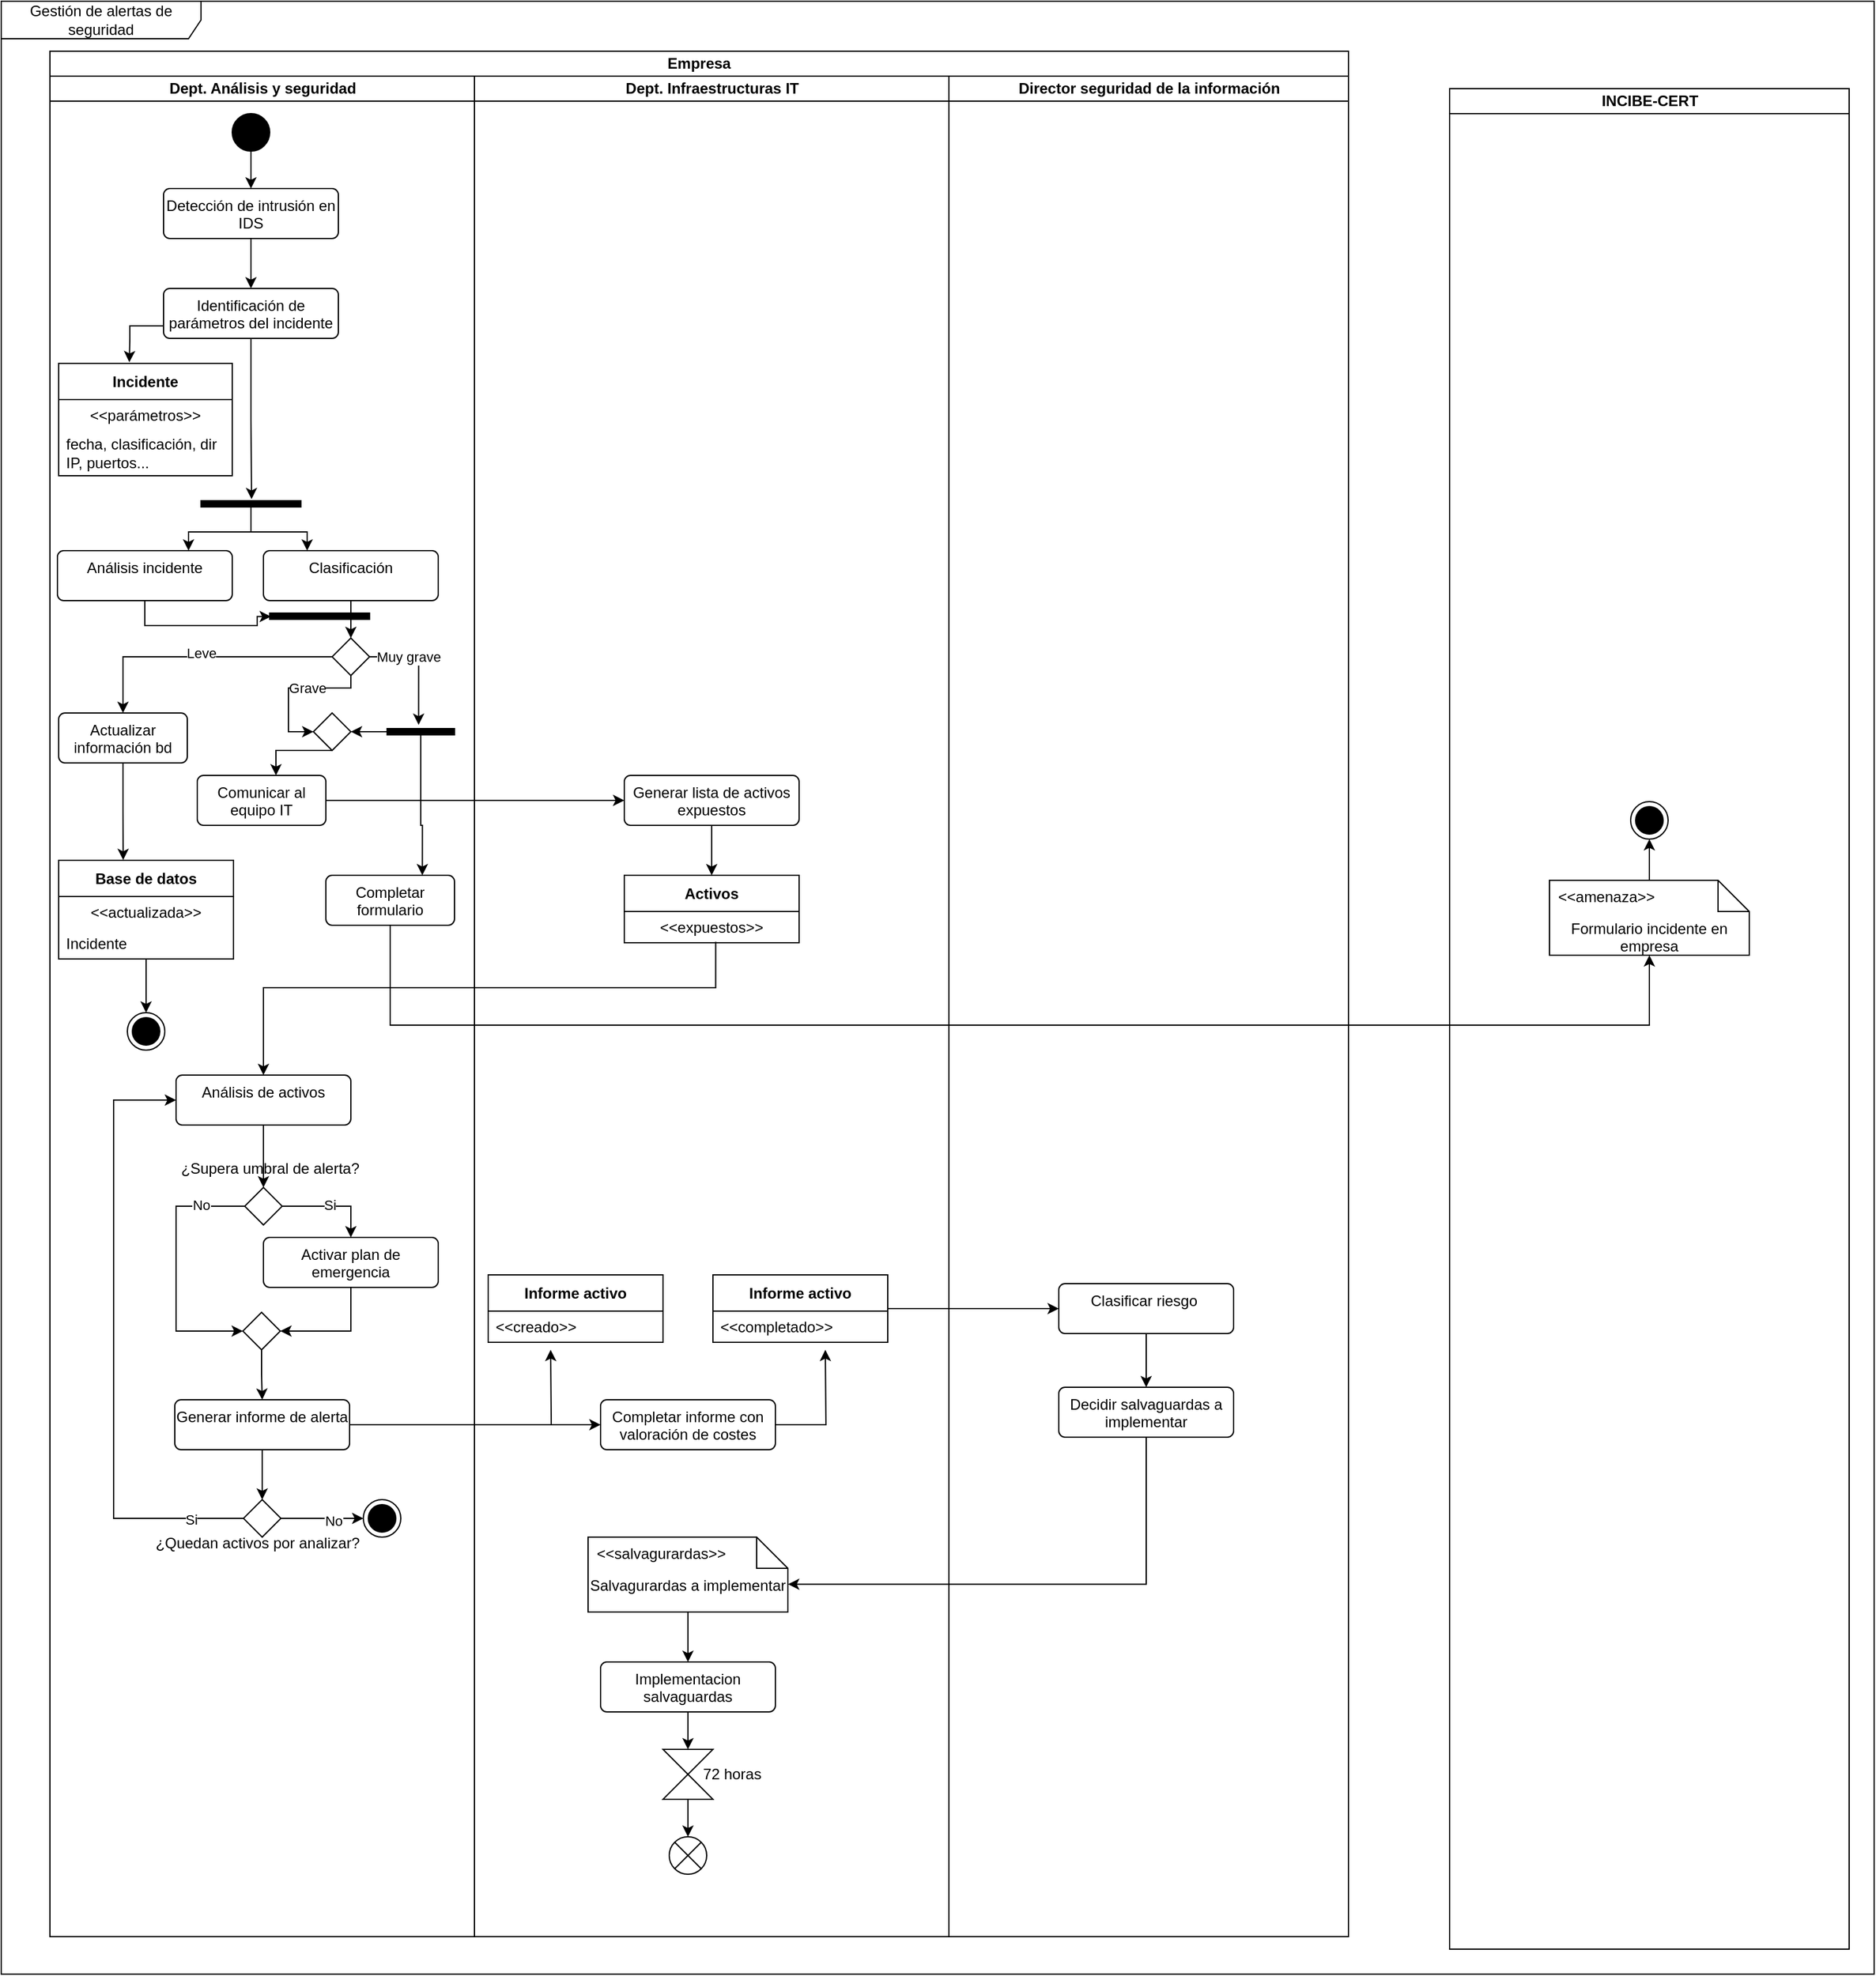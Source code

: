 <mxfile version="21.1.1" type="device" pages="2">
  <diagram id="prtHgNgQTEPvFCAcTncT" name="UML">
    <mxGraphModel dx="1395" dy="645" grid="1" gridSize="10" guides="1" tooltips="1" connect="1" arrows="1" fold="1" page="1" pageScale="1" pageWidth="827" pageHeight="1169" math="0" shadow="0">
      <root>
        <mxCell id="0" />
        <mxCell id="1" parent="0" />
        <mxCell id="FAohcycSiPVZCQxC9ELl-2" value="Empresa" style="swimlane;html=1;childLayout=stackLayout;resizeParent=1;resizeParentMax=0;startSize=20;whiteSpace=wrap;" parent="1" vertex="1">
          <mxGeometry x="89" y="130" width="1040" height="1510" as="geometry" />
        </mxCell>
        <mxCell id="FAohcycSiPVZCQxC9ELl-3" value="Dept. Análisis y seguridad" style="swimlane;html=1;startSize=20;" parent="FAohcycSiPVZCQxC9ELl-2" vertex="1">
          <mxGeometry y="20" width="340" height="1490" as="geometry" />
        </mxCell>
        <mxCell id="FAohcycSiPVZCQxC9ELl-21" style="edgeStyle=orthogonalEdgeStyle;rounded=0;orthogonalLoop=1;jettySize=auto;html=1;entryX=0.5;entryY=0;entryDx=0;entryDy=0;" parent="FAohcycSiPVZCQxC9ELl-3" source="FAohcycSiPVZCQxC9ELl-6" target="FAohcycSiPVZCQxC9ELl-8" edge="1">
          <mxGeometry relative="1" as="geometry" />
        </mxCell>
        <mxCell id="FAohcycSiPVZCQxC9ELl-6" value="Detección de intrusión en IDS" style="html=1;align=center;verticalAlign=top;rounded=1;absoluteArcSize=1;arcSize=10;dashed=0;whiteSpace=wrap;" parent="FAohcycSiPVZCQxC9ELl-3" vertex="1">
          <mxGeometry x="91" y="90" width="140" height="40" as="geometry" />
        </mxCell>
        <mxCell id="FAohcycSiPVZCQxC9ELl-20" style="edgeStyle=orthogonalEdgeStyle;rounded=0;orthogonalLoop=1;jettySize=auto;html=1;entryX=0.5;entryY=0;entryDx=0;entryDy=0;" parent="FAohcycSiPVZCQxC9ELl-3" source="FAohcycSiPVZCQxC9ELl-7" target="FAohcycSiPVZCQxC9ELl-6" edge="1">
          <mxGeometry relative="1" as="geometry" />
        </mxCell>
        <mxCell id="FAohcycSiPVZCQxC9ELl-7" value="" style="ellipse;fillColor=strokeColor;html=1;" parent="FAohcycSiPVZCQxC9ELl-3" vertex="1">
          <mxGeometry x="146" y="30" width="30" height="30" as="geometry" />
        </mxCell>
        <mxCell id="FAohcycSiPVZCQxC9ELl-22" style="edgeStyle=orthogonalEdgeStyle;rounded=0;orthogonalLoop=1;jettySize=auto;html=1;entryX=-0.248;entryY=0.494;entryDx=0;entryDy=0;entryPerimeter=0;" parent="FAohcycSiPVZCQxC9ELl-3" source="FAohcycSiPVZCQxC9ELl-8" target="FAohcycSiPVZCQxC9ELl-12" edge="1">
          <mxGeometry relative="1" as="geometry" />
        </mxCell>
        <mxCell id="FAohcycSiPVZCQxC9ELl-24" style="edgeStyle=orthogonalEdgeStyle;rounded=0;orthogonalLoop=1;jettySize=auto;html=1;entryX=0.407;entryY=-0.01;entryDx=0;entryDy=0;entryPerimeter=0;" parent="FAohcycSiPVZCQxC9ELl-3" source="FAohcycSiPVZCQxC9ELl-8" target="FAohcycSiPVZCQxC9ELl-9" edge="1">
          <mxGeometry relative="1" as="geometry">
            <Array as="points">
              <mxPoint x="64" y="200" />
              <mxPoint x="64" y="210" />
            </Array>
          </mxGeometry>
        </mxCell>
        <mxCell id="FAohcycSiPVZCQxC9ELl-8" value="Identificación de parámetros del incidente" style="html=1;align=center;verticalAlign=top;rounded=1;absoluteArcSize=1;arcSize=10;dashed=0;whiteSpace=wrap;" parent="FAohcycSiPVZCQxC9ELl-3" vertex="1">
          <mxGeometry x="91" y="170" width="140" height="40" as="geometry" />
        </mxCell>
        <mxCell id="FAohcycSiPVZCQxC9ELl-9" value="Incidente" style="swimlane;fontStyle=1;align=center;verticalAlign=middle;childLayout=stackLayout;horizontal=1;startSize=29;horizontalStack=0;resizeParent=1;resizeParentMax=0;resizeLast=0;collapsible=0;marginBottom=0;html=1;whiteSpace=wrap;" parent="FAohcycSiPVZCQxC9ELl-3" vertex="1">
          <mxGeometry x="7" y="230" width="139" height="90" as="geometry" />
        </mxCell>
        <mxCell id="FAohcycSiPVZCQxC9ELl-10" value="&amp;lt;&amp;lt;parámetros&amp;gt;&amp;gt;" style="text;html=1;strokeColor=none;fillColor=none;align=center;verticalAlign=middle;spacingLeft=4;spacingRight=4;overflow=hidden;rotatable=0;points=[[0,0.5],[1,0.5]];portConstraint=eastwest;whiteSpace=wrap;" parent="FAohcycSiPVZCQxC9ELl-9" vertex="1">
          <mxGeometry y="29" width="139" height="25" as="geometry" />
        </mxCell>
        <mxCell id="FAohcycSiPVZCQxC9ELl-11" value="fecha, clasificación, dir IP, puertos..." style="text;html=1;strokeColor=none;fillColor=none;align=left;verticalAlign=middle;spacingLeft=4;spacingRight=4;overflow=hidden;rotatable=0;points=[[0,0.5],[1,0.5]];portConstraint=eastwest;whiteSpace=wrap;" parent="FAohcycSiPVZCQxC9ELl-9" vertex="1">
          <mxGeometry y="54" width="139" height="36" as="geometry" />
        </mxCell>
        <mxCell id="FAohcycSiPVZCQxC9ELl-25" style="edgeStyle=orthogonalEdgeStyle;rounded=0;orthogonalLoop=1;jettySize=auto;html=1;entryX=0.75;entryY=0;entryDx=0;entryDy=0;" parent="FAohcycSiPVZCQxC9ELl-3" source="FAohcycSiPVZCQxC9ELl-12" target="FAohcycSiPVZCQxC9ELl-13" edge="1">
          <mxGeometry relative="1" as="geometry" />
        </mxCell>
        <mxCell id="FAohcycSiPVZCQxC9ELl-26" style="edgeStyle=orthogonalEdgeStyle;rounded=0;orthogonalLoop=1;jettySize=auto;html=1;entryX=0.25;entryY=0;entryDx=0;entryDy=0;" parent="FAohcycSiPVZCQxC9ELl-3" source="FAohcycSiPVZCQxC9ELl-12" target="FAohcycSiPVZCQxC9ELl-14" edge="1">
          <mxGeometry relative="1" as="geometry" />
        </mxCell>
        <mxCell id="FAohcycSiPVZCQxC9ELl-12" value="" style="html=1;points=[];perimeter=orthogonalPerimeter;fillColor=strokeColor;direction=south;" parent="FAohcycSiPVZCQxC9ELl-3" vertex="1">
          <mxGeometry x="121" y="340" width="80" height="5" as="geometry" />
        </mxCell>
        <mxCell id="FAohcycSiPVZCQxC9ELl-13" value="Análisis incidente" style="html=1;align=center;verticalAlign=top;rounded=1;absoluteArcSize=1;arcSize=10;dashed=0;whiteSpace=wrap;" parent="FAohcycSiPVZCQxC9ELl-3" vertex="1">
          <mxGeometry x="6" y="380" width="140" height="40" as="geometry" />
        </mxCell>
        <mxCell id="FAohcycSiPVZCQxC9ELl-27" style="edgeStyle=orthogonalEdgeStyle;rounded=0;orthogonalLoop=1;jettySize=auto;html=1;entryX=0.5;entryY=0;entryDx=0;entryDy=0;" parent="FAohcycSiPVZCQxC9ELl-3" source="FAohcycSiPVZCQxC9ELl-14" target="FAohcycSiPVZCQxC9ELl-15" edge="1">
          <mxGeometry relative="1" as="geometry" />
        </mxCell>
        <mxCell id="FAohcycSiPVZCQxC9ELl-14" value="Clasificación" style="html=1;align=center;verticalAlign=top;rounded=1;absoluteArcSize=1;arcSize=10;dashed=0;whiteSpace=wrap;" parent="FAohcycSiPVZCQxC9ELl-3" vertex="1">
          <mxGeometry x="171" y="380" width="140" height="40" as="geometry" />
        </mxCell>
        <mxCell id="FAohcycSiPVZCQxC9ELl-28" style="edgeStyle=orthogonalEdgeStyle;rounded=0;orthogonalLoop=1;jettySize=auto;html=1;entryX=0.5;entryY=0;entryDx=0;entryDy=0;" parent="FAohcycSiPVZCQxC9ELl-3" source="FAohcycSiPVZCQxC9ELl-15" target="FAohcycSiPVZCQxC9ELl-16" edge="1">
          <mxGeometry relative="1" as="geometry" />
        </mxCell>
        <mxCell id="FAohcycSiPVZCQxC9ELl-37" value="Leve" style="edgeLabel;html=1;align=center;verticalAlign=middle;resizable=0;points=[];" parent="FAohcycSiPVZCQxC9ELl-28" vertex="1" connectable="0">
          <mxGeometry x="-0.009" y="-3" relative="1" as="geometry">
            <mxPoint as="offset" />
          </mxGeometry>
        </mxCell>
        <mxCell id="FAohcycSiPVZCQxC9ELl-29" style="edgeStyle=orthogonalEdgeStyle;rounded=0;orthogonalLoop=1;jettySize=auto;html=1;entryX=-0.593;entryY=0.532;entryDx=0;entryDy=0;entryPerimeter=0;" parent="FAohcycSiPVZCQxC9ELl-3" source="FAohcycSiPVZCQxC9ELl-15" target="FAohcycSiPVZCQxC9ELl-18" edge="1">
          <mxGeometry relative="1" as="geometry" />
        </mxCell>
        <mxCell id="FAohcycSiPVZCQxC9ELl-39" value="Muy grave" style="edgeLabel;html=1;align=center;verticalAlign=middle;resizable=0;points=[];" parent="FAohcycSiPVZCQxC9ELl-29" vertex="1" connectable="0">
          <mxGeometry x="-0.353" relative="1" as="geometry">
            <mxPoint as="offset" />
          </mxGeometry>
        </mxCell>
        <mxCell id="FAohcycSiPVZCQxC9ELl-33" style="edgeStyle=orthogonalEdgeStyle;rounded=0;orthogonalLoop=1;jettySize=auto;html=1;entryX=0;entryY=0.5;entryDx=0;entryDy=0;" parent="FAohcycSiPVZCQxC9ELl-3" source="FAohcycSiPVZCQxC9ELl-15" target="FAohcycSiPVZCQxC9ELl-30" edge="1">
          <mxGeometry relative="1" as="geometry">
            <Array as="points">
              <mxPoint x="241" y="490" />
              <mxPoint x="191" y="490" />
              <mxPoint x="191" y="525" />
            </Array>
          </mxGeometry>
        </mxCell>
        <mxCell id="FAohcycSiPVZCQxC9ELl-38" value="Grave" style="edgeLabel;html=1;align=center;verticalAlign=middle;resizable=0;points=[];" parent="FAohcycSiPVZCQxC9ELl-33" vertex="1" connectable="0">
          <mxGeometry x="-0.211" relative="1" as="geometry">
            <mxPoint as="offset" />
          </mxGeometry>
        </mxCell>
        <mxCell id="FAohcycSiPVZCQxC9ELl-15" value="" style="rhombus;" parent="FAohcycSiPVZCQxC9ELl-3" vertex="1">
          <mxGeometry x="226" y="450" width="30" height="30" as="geometry" />
        </mxCell>
        <mxCell id="FAohcycSiPVZCQxC9ELl-47" style="edgeStyle=orthogonalEdgeStyle;rounded=0;orthogonalLoop=1;jettySize=auto;html=1;entryX=0.369;entryY=-0.003;entryDx=0;entryDy=0;entryPerimeter=0;" parent="FAohcycSiPVZCQxC9ELl-3" source="FAohcycSiPVZCQxC9ELl-16" target="FAohcycSiPVZCQxC9ELl-44" edge="1">
          <mxGeometry relative="1" as="geometry" />
        </mxCell>
        <mxCell id="FAohcycSiPVZCQxC9ELl-16" value="Actualizar información bd" style="html=1;align=center;verticalAlign=top;rounded=1;absoluteArcSize=1;arcSize=10;dashed=0;whiteSpace=wrap;" parent="FAohcycSiPVZCQxC9ELl-3" vertex="1">
          <mxGeometry x="7" y="510" width="103" height="40" as="geometry" />
        </mxCell>
        <mxCell id="FAohcycSiPVZCQxC9ELl-17" value="Comunicar al equipo IT" style="html=1;align=center;verticalAlign=top;rounded=1;absoluteArcSize=1;arcSize=10;dashed=0;whiteSpace=wrap;" parent="FAohcycSiPVZCQxC9ELl-3" vertex="1">
          <mxGeometry x="118" y="560" width="103" height="40" as="geometry" />
        </mxCell>
        <mxCell id="FAohcycSiPVZCQxC9ELl-32" style="edgeStyle=orthogonalEdgeStyle;rounded=0;orthogonalLoop=1;jettySize=auto;html=1;entryX=0.75;entryY=0;entryDx=0;entryDy=0;" parent="FAohcycSiPVZCQxC9ELl-3" source="FAohcycSiPVZCQxC9ELl-18" target="FAohcycSiPVZCQxC9ELl-19" edge="1">
          <mxGeometry relative="1" as="geometry">
            <Array as="points">
              <mxPoint x="297" y="600" />
              <mxPoint x="298" y="600" />
            </Array>
          </mxGeometry>
        </mxCell>
        <mxCell id="FAohcycSiPVZCQxC9ELl-36" style="edgeStyle=orthogonalEdgeStyle;rounded=0;orthogonalLoop=1;jettySize=auto;html=1;entryX=1;entryY=0.5;entryDx=0;entryDy=0;" parent="FAohcycSiPVZCQxC9ELl-3" source="FAohcycSiPVZCQxC9ELl-18" target="FAohcycSiPVZCQxC9ELl-30" edge="1">
          <mxGeometry relative="1" as="geometry" />
        </mxCell>
        <mxCell id="FAohcycSiPVZCQxC9ELl-18" value="" style="html=1;points=[];perimeter=orthogonalPerimeter;fillColor=strokeColor;direction=south;" parent="FAohcycSiPVZCQxC9ELl-3" vertex="1">
          <mxGeometry x="270" y="522.5" width="54" height="5" as="geometry" />
        </mxCell>
        <mxCell id="FAohcycSiPVZCQxC9ELl-19" value="Completar formulario" style="html=1;align=center;verticalAlign=top;rounded=1;absoluteArcSize=1;arcSize=10;dashed=0;whiteSpace=wrap;" parent="FAohcycSiPVZCQxC9ELl-3" vertex="1">
          <mxGeometry x="221" y="640" width="103" height="40" as="geometry" />
        </mxCell>
        <mxCell id="FAohcycSiPVZCQxC9ELl-34" style="edgeStyle=orthogonalEdgeStyle;rounded=0;orthogonalLoop=1;jettySize=auto;html=1;entryX=0.612;entryY=0;entryDx=0;entryDy=0;entryPerimeter=0;" parent="FAohcycSiPVZCQxC9ELl-3" source="FAohcycSiPVZCQxC9ELl-30" target="FAohcycSiPVZCQxC9ELl-17" edge="1">
          <mxGeometry relative="1" as="geometry">
            <Array as="points">
              <mxPoint x="181" y="540" />
            </Array>
          </mxGeometry>
        </mxCell>
        <mxCell id="FAohcycSiPVZCQxC9ELl-30" value="" style="rhombus;" parent="FAohcycSiPVZCQxC9ELl-3" vertex="1">
          <mxGeometry x="211" y="510" width="30" height="30" as="geometry" />
        </mxCell>
        <mxCell id="FAohcycSiPVZCQxC9ELl-49" style="edgeStyle=orthogonalEdgeStyle;rounded=0;orthogonalLoop=1;jettySize=auto;html=1;" parent="FAohcycSiPVZCQxC9ELl-3" source="FAohcycSiPVZCQxC9ELl-44" target="FAohcycSiPVZCQxC9ELl-48" edge="1">
          <mxGeometry relative="1" as="geometry" />
        </mxCell>
        <mxCell id="FAohcycSiPVZCQxC9ELl-44" value="Base de datos" style="swimlane;fontStyle=1;align=center;verticalAlign=middle;childLayout=stackLayout;horizontal=1;startSize=29;horizontalStack=0;resizeParent=1;resizeParentMax=0;resizeLast=0;collapsible=0;marginBottom=0;html=1;whiteSpace=wrap;" parent="FAohcycSiPVZCQxC9ELl-3" vertex="1">
          <mxGeometry x="7" y="628" width="140" height="79" as="geometry" />
        </mxCell>
        <mxCell id="FAohcycSiPVZCQxC9ELl-45" value="&amp;lt;&amp;lt;actualizada&amp;gt;&amp;gt;" style="text;html=1;strokeColor=none;fillColor=none;align=center;verticalAlign=middle;spacingLeft=4;spacingRight=4;overflow=hidden;rotatable=0;points=[[0,0.5],[1,0.5]];portConstraint=eastwest;whiteSpace=wrap;" parent="FAohcycSiPVZCQxC9ELl-44" vertex="1">
          <mxGeometry y="29" width="140" height="25" as="geometry" />
        </mxCell>
        <mxCell id="FAohcycSiPVZCQxC9ELl-46" value="Incidente" style="text;html=1;strokeColor=none;fillColor=none;align=left;verticalAlign=middle;spacingLeft=4;spacingRight=4;overflow=hidden;rotatable=0;points=[[0,0.5],[1,0.5]];portConstraint=eastwest;whiteSpace=wrap;" parent="FAohcycSiPVZCQxC9ELl-44" vertex="1">
          <mxGeometry y="54" width="140" height="25" as="geometry" />
        </mxCell>
        <mxCell id="FAohcycSiPVZCQxC9ELl-48" value="" style="ellipse;html=1;shape=endState;fillColor=strokeColor;" parent="FAohcycSiPVZCQxC9ELl-3" vertex="1">
          <mxGeometry x="62" y="750" width="30" height="30" as="geometry" />
        </mxCell>
        <mxCell id="FAohcycSiPVZCQxC9ELl-55" style="edgeStyle=orthogonalEdgeStyle;rounded=0;orthogonalLoop=1;jettySize=auto;html=1;entryX=0.5;entryY=0;entryDx=0;entryDy=0;" parent="FAohcycSiPVZCQxC9ELl-3" source="FAohcycSiPVZCQxC9ELl-52" target="FAohcycSiPVZCQxC9ELl-54" edge="1">
          <mxGeometry relative="1" as="geometry" />
        </mxCell>
        <mxCell id="FAohcycSiPVZCQxC9ELl-52" value="Análisis de activos" style="html=1;align=center;verticalAlign=top;rounded=1;absoluteArcSize=1;arcSize=10;dashed=0;whiteSpace=wrap;" parent="FAohcycSiPVZCQxC9ELl-3" vertex="1">
          <mxGeometry x="101" y="800" width="140" height="40" as="geometry" />
        </mxCell>
        <mxCell id="FAohcycSiPVZCQxC9ELl-59" style="edgeStyle=orthogonalEdgeStyle;rounded=0;orthogonalLoop=1;jettySize=auto;html=1;entryX=0.5;entryY=0;entryDx=0;entryDy=0;exitX=1;exitY=0.5;exitDx=0;exitDy=0;" parent="FAohcycSiPVZCQxC9ELl-3" source="FAohcycSiPVZCQxC9ELl-54" target="FAohcycSiPVZCQxC9ELl-58" edge="1">
          <mxGeometry relative="1" as="geometry" />
        </mxCell>
        <mxCell id="FAohcycSiPVZCQxC9ELl-61" value="Si" style="edgeLabel;html=1;align=center;verticalAlign=middle;resizable=0;points=[];" parent="FAohcycSiPVZCQxC9ELl-59" vertex="1" connectable="0">
          <mxGeometry x="-0.044" y="1" relative="1" as="geometry">
            <mxPoint as="offset" />
          </mxGeometry>
        </mxCell>
        <mxCell id="FAohcycSiPVZCQxC9ELl-60" style="edgeStyle=orthogonalEdgeStyle;rounded=0;orthogonalLoop=1;jettySize=auto;html=1;entryX=0;entryY=0.5;entryDx=0;entryDy=0;exitX=0;exitY=0.5;exitDx=0;exitDy=0;" parent="FAohcycSiPVZCQxC9ELl-3" source="FAohcycSiPVZCQxC9ELl-54" target="FAohcycSiPVZCQxC9ELl-57" edge="1">
          <mxGeometry relative="1" as="geometry">
            <Array as="points">
              <mxPoint x="101" y="905" />
              <mxPoint x="101" y="1005" />
            </Array>
          </mxGeometry>
        </mxCell>
        <mxCell id="FAohcycSiPVZCQxC9ELl-62" value="No" style="edgeLabel;html=1;align=center;verticalAlign=middle;resizable=0;points=[];" parent="FAohcycSiPVZCQxC9ELl-60" vertex="1" connectable="0">
          <mxGeometry x="-0.662" y="-1" relative="1" as="geometry">
            <mxPoint as="offset" />
          </mxGeometry>
        </mxCell>
        <mxCell id="FAohcycSiPVZCQxC9ELl-54" value="" style="rhombus;" parent="FAohcycSiPVZCQxC9ELl-3" vertex="1">
          <mxGeometry x="156" y="890" width="30" height="30" as="geometry" />
        </mxCell>
        <mxCell id="FAohcycSiPVZCQxC9ELl-56" value="¿Supera umbral de alerta?" style="text;html=1;align=center;verticalAlign=middle;resizable=0;points=[];autosize=1;strokeColor=none;fillColor=none;" parent="FAohcycSiPVZCQxC9ELl-3" vertex="1">
          <mxGeometry x="91" y="860" width="170" height="30" as="geometry" />
        </mxCell>
        <mxCell id="FAohcycSiPVZCQxC9ELl-73" style="edgeStyle=orthogonalEdgeStyle;rounded=0;orthogonalLoop=1;jettySize=auto;html=1;entryX=0.5;entryY=0;entryDx=0;entryDy=0;" parent="FAohcycSiPVZCQxC9ELl-3" source="FAohcycSiPVZCQxC9ELl-57" target="FAohcycSiPVZCQxC9ELl-64" edge="1">
          <mxGeometry relative="1" as="geometry" />
        </mxCell>
        <mxCell id="FAohcycSiPVZCQxC9ELl-57" value="" style="rhombus;" parent="FAohcycSiPVZCQxC9ELl-3" vertex="1">
          <mxGeometry x="154.5" y="990" width="30" height="30" as="geometry" />
        </mxCell>
        <mxCell id="FAohcycSiPVZCQxC9ELl-63" style="edgeStyle=orthogonalEdgeStyle;rounded=0;orthogonalLoop=1;jettySize=auto;html=1;entryX=1;entryY=0.5;entryDx=0;entryDy=0;" parent="FAohcycSiPVZCQxC9ELl-3" source="FAohcycSiPVZCQxC9ELl-58" target="FAohcycSiPVZCQxC9ELl-57" edge="1">
          <mxGeometry relative="1" as="geometry" />
        </mxCell>
        <mxCell id="FAohcycSiPVZCQxC9ELl-58" value="Activar plan de emergencia" style="html=1;align=center;verticalAlign=top;rounded=1;absoluteArcSize=1;arcSize=10;dashed=0;whiteSpace=wrap;" parent="FAohcycSiPVZCQxC9ELl-3" vertex="1">
          <mxGeometry x="171" y="930" width="140" height="40" as="geometry" />
        </mxCell>
        <mxCell id="FAohcycSiPVZCQxC9ELl-72" style="edgeStyle=orthogonalEdgeStyle;rounded=0;orthogonalLoop=1;jettySize=auto;html=1;entryX=0.5;entryY=0;entryDx=0;entryDy=0;" parent="FAohcycSiPVZCQxC9ELl-3" source="FAohcycSiPVZCQxC9ELl-64" target="FAohcycSiPVZCQxC9ELl-65" edge="1">
          <mxGeometry relative="1" as="geometry" />
        </mxCell>
        <mxCell id="FAohcycSiPVZCQxC9ELl-84" style="edgeStyle=orthogonalEdgeStyle;rounded=0;orthogonalLoop=1;jettySize=auto;html=1;" parent="FAohcycSiPVZCQxC9ELl-3" source="FAohcycSiPVZCQxC9ELl-64" edge="1">
          <mxGeometry relative="1" as="geometry">
            <mxPoint x="401" y="1020" as="targetPoint" />
          </mxGeometry>
        </mxCell>
        <mxCell id="FAohcycSiPVZCQxC9ELl-64" value="Generar informe de alerta" style="html=1;align=center;verticalAlign=top;rounded=1;absoluteArcSize=1;arcSize=10;dashed=0;whiteSpace=wrap;" parent="FAohcycSiPVZCQxC9ELl-3" vertex="1">
          <mxGeometry x="100" y="1060" width="140" height="40" as="geometry" />
        </mxCell>
        <mxCell id="FAohcycSiPVZCQxC9ELl-66" style="edgeStyle=orthogonalEdgeStyle;rounded=0;orthogonalLoop=1;jettySize=auto;html=1;entryX=0;entryY=0.5;entryDx=0;entryDy=0;exitX=0;exitY=0.5;exitDx=0;exitDy=0;" parent="FAohcycSiPVZCQxC9ELl-3" source="FAohcycSiPVZCQxC9ELl-65" target="FAohcycSiPVZCQxC9ELl-52" edge="1">
          <mxGeometry relative="1" as="geometry">
            <Array as="points">
              <mxPoint x="51" y="1155" />
              <mxPoint x="51" y="820" />
            </Array>
          </mxGeometry>
        </mxCell>
        <mxCell id="FAohcycSiPVZCQxC9ELl-67" value="Si" style="edgeLabel;html=1;align=center;verticalAlign=middle;resizable=0;points=[];" parent="FAohcycSiPVZCQxC9ELl-66" vertex="1" connectable="0">
          <mxGeometry x="-0.826" y="1" relative="1" as="geometry">
            <mxPoint as="offset" />
          </mxGeometry>
        </mxCell>
        <mxCell id="FAohcycSiPVZCQxC9ELl-69" style="edgeStyle=orthogonalEdgeStyle;rounded=0;orthogonalLoop=1;jettySize=auto;html=1;entryX=0;entryY=0.5;entryDx=0;entryDy=0;" parent="FAohcycSiPVZCQxC9ELl-3" source="FAohcycSiPVZCQxC9ELl-65" target="FAohcycSiPVZCQxC9ELl-68" edge="1">
          <mxGeometry relative="1" as="geometry" />
        </mxCell>
        <mxCell id="FAohcycSiPVZCQxC9ELl-70" value="No" style="edgeLabel;html=1;align=center;verticalAlign=middle;resizable=0;points=[];" parent="FAohcycSiPVZCQxC9ELl-69" vertex="1" connectable="0">
          <mxGeometry x="0.252" y="-2" relative="1" as="geometry">
            <mxPoint as="offset" />
          </mxGeometry>
        </mxCell>
        <mxCell id="FAohcycSiPVZCQxC9ELl-65" value="" style="rhombus;" parent="FAohcycSiPVZCQxC9ELl-3" vertex="1">
          <mxGeometry x="155" y="1140" width="30" height="30" as="geometry" />
        </mxCell>
        <mxCell id="FAohcycSiPVZCQxC9ELl-68" value="" style="ellipse;html=1;shape=endState;fillColor=strokeColor;" parent="FAohcycSiPVZCQxC9ELl-3" vertex="1">
          <mxGeometry x="251" y="1140" width="30" height="30" as="geometry" />
        </mxCell>
        <mxCell id="FAohcycSiPVZCQxC9ELl-71" value="¿Quedan activos por analizar?" style="text;html=1;align=center;verticalAlign=middle;resizable=0;points=[];autosize=1;strokeColor=none;fillColor=none;" parent="FAohcycSiPVZCQxC9ELl-3" vertex="1">
          <mxGeometry x="71" y="1160" width="190" height="30" as="geometry" />
        </mxCell>
        <mxCell id="FAohcycSiPVZCQxC9ELl-4" value="Dept. Infraestructuras IT" style="swimlane;html=1;startSize=20;" parent="FAohcycSiPVZCQxC9ELl-2" vertex="1">
          <mxGeometry x="340" y="20" width="380" height="1490" as="geometry" />
        </mxCell>
        <mxCell id="FAohcycSiPVZCQxC9ELl-51" style="edgeStyle=orthogonalEdgeStyle;rounded=0;orthogonalLoop=1;jettySize=auto;html=1;entryX=0.5;entryY=0;entryDx=0;entryDy=0;" parent="FAohcycSiPVZCQxC9ELl-4" source="FAohcycSiPVZCQxC9ELl-40" target="FAohcycSiPVZCQxC9ELl-41" edge="1">
          <mxGeometry relative="1" as="geometry" />
        </mxCell>
        <mxCell id="FAohcycSiPVZCQxC9ELl-40" value="Generar lista de activos expuestos" style="html=1;align=center;verticalAlign=top;rounded=1;absoluteArcSize=1;arcSize=10;dashed=0;whiteSpace=wrap;" parent="FAohcycSiPVZCQxC9ELl-4" vertex="1">
          <mxGeometry x="120" y="560" width="140" height="40" as="geometry" />
        </mxCell>
        <mxCell id="FAohcycSiPVZCQxC9ELl-41" value="Activos" style="swimlane;fontStyle=1;align=center;verticalAlign=middle;childLayout=stackLayout;horizontal=1;startSize=29;horizontalStack=0;resizeParent=1;resizeParentMax=0;resizeLast=0;collapsible=0;marginBottom=0;html=1;whiteSpace=wrap;" parent="FAohcycSiPVZCQxC9ELl-4" vertex="1">
          <mxGeometry x="120" y="640" width="140" height="54" as="geometry" />
        </mxCell>
        <mxCell id="FAohcycSiPVZCQxC9ELl-42" value="&amp;lt;&amp;lt;expuestos&amp;gt;&amp;gt;" style="text;html=1;strokeColor=none;fillColor=none;align=center;verticalAlign=middle;spacingLeft=4;spacingRight=4;overflow=hidden;rotatable=0;points=[[0,0.5],[1,0.5]];portConstraint=eastwest;whiteSpace=wrap;" parent="FAohcycSiPVZCQxC9ELl-41" vertex="1">
          <mxGeometry y="29" width="140" height="25" as="geometry" />
        </mxCell>
        <mxCell id="FAohcycSiPVZCQxC9ELl-76" value="Informe activo" style="swimlane;fontStyle=1;align=center;verticalAlign=middle;childLayout=stackLayout;horizontal=1;startSize=29;horizontalStack=0;resizeParent=1;resizeParentMax=0;resizeLast=0;collapsible=0;marginBottom=0;html=1;whiteSpace=wrap;" parent="FAohcycSiPVZCQxC9ELl-4" vertex="1">
          <mxGeometry x="11" y="960" width="140" height="54" as="geometry" />
        </mxCell>
        <mxCell id="FAohcycSiPVZCQxC9ELl-78" value="&amp;lt;&amp;lt;creado&amp;gt;&amp;gt;" style="text;html=1;strokeColor=none;fillColor=none;align=left;verticalAlign=middle;spacingLeft=4;spacingRight=4;overflow=hidden;rotatable=0;points=[[0,0.5],[1,0.5]];portConstraint=eastwest;whiteSpace=wrap;" parent="FAohcycSiPVZCQxC9ELl-76" vertex="1">
          <mxGeometry y="29" width="140" height="25" as="geometry" />
        </mxCell>
        <mxCell id="FAohcycSiPVZCQxC9ELl-85" style="edgeStyle=orthogonalEdgeStyle;rounded=0;orthogonalLoop=1;jettySize=auto;html=1;" parent="FAohcycSiPVZCQxC9ELl-4" source="FAohcycSiPVZCQxC9ELl-80" edge="1">
          <mxGeometry relative="1" as="geometry">
            <mxPoint x="281.0" y="1020.0" as="targetPoint" />
          </mxGeometry>
        </mxCell>
        <mxCell id="FAohcycSiPVZCQxC9ELl-80" value="Completar informe con valoración de costes" style="html=1;align=center;verticalAlign=top;rounded=1;absoluteArcSize=1;arcSize=10;dashed=0;whiteSpace=wrap;" parent="FAohcycSiPVZCQxC9ELl-4" vertex="1">
          <mxGeometry x="101" y="1060" width="140" height="40" as="geometry" />
        </mxCell>
        <mxCell id="FAohcycSiPVZCQxC9ELl-81" value="Informe activo" style="swimlane;fontStyle=1;align=center;verticalAlign=middle;childLayout=stackLayout;horizontal=1;startSize=29;horizontalStack=0;resizeParent=1;resizeParentMax=0;resizeLast=0;collapsible=0;marginBottom=0;html=1;whiteSpace=wrap;" parent="FAohcycSiPVZCQxC9ELl-4" vertex="1">
          <mxGeometry x="191" y="960" width="140" height="54" as="geometry" />
        </mxCell>
        <mxCell id="FAohcycSiPVZCQxC9ELl-82" value="&amp;lt;&amp;lt;completado&amp;gt;&amp;gt;" style="text;html=1;strokeColor=none;fillColor=none;align=left;verticalAlign=middle;spacingLeft=4;spacingRight=4;overflow=hidden;rotatable=0;points=[[0,0.5],[1,0.5]];portConstraint=eastwest;whiteSpace=wrap;" parent="FAohcycSiPVZCQxC9ELl-81" vertex="1">
          <mxGeometry y="29" width="140" height="25" as="geometry" />
        </mxCell>
        <mxCell id="FAohcycSiPVZCQxC9ELl-100" style="edgeStyle=orthogonalEdgeStyle;rounded=0;orthogonalLoop=1;jettySize=auto;html=1;" parent="FAohcycSiPVZCQxC9ELl-4" source="FAohcycSiPVZCQxC9ELl-92" target="FAohcycSiPVZCQxC9ELl-94" edge="1">
          <mxGeometry relative="1" as="geometry" />
        </mxCell>
        <mxCell id="FAohcycSiPVZCQxC9ELl-92" value="Salvagurardas a implementar" style="shape=note2;boundedLbl=1;whiteSpace=wrap;html=1;size=25;verticalAlign=top;align=center;" parent="FAohcycSiPVZCQxC9ELl-4" vertex="1">
          <mxGeometry x="91" y="1170" width="160" height="60" as="geometry" />
        </mxCell>
        <mxCell id="FAohcycSiPVZCQxC9ELl-93" value="&lt;&lt;salvagurardas&gt;&gt;" style="resizeWidth=1;part=1;strokeColor=none;fillColor=none;align=left;spacingLeft=5;" parent="FAohcycSiPVZCQxC9ELl-92" vertex="1">
          <mxGeometry width="160" height="25" relative="1" as="geometry" />
        </mxCell>
        <mxCell id="FAohcycSiPVZCQxC9ELl-101" style="edgeStyle=orthogonalEdgeStyle;rounded=0;orthogonalLoop=1;jettySize=auto;html=1;entryX=0.5;entryY=0;entryDx=0;entryDy=0;" parent="FAohcycSiPVZCQxC9ELl-4" source="FAohcycSiPVZCQxC9ELl-94" target="FAohcycSiPVZCQxC9ELl-95" edge="1">
          <mxGeometry relative="1" as="geometry" />
        </mxCell>
        <mxCell id="FAohcycSiPVZCQxC9ELl-94" value="Implementacion salvaguardas" style="html=1;align=center;verticalAlign=top;rounded=1;absoluteArcSize=1;arcSize=10;dashed=0;whiteSpace=wrap;" parent="FAohcycSiPVZCQxC9ELl-4" vertex="1">
          <mxGeometry x="101" y="1270" width="140" height="40" as="geometry" />
        </mxCell>
        <mxCell id="FAohcycSiPVZCQxC9ELl-102" style="edgeStyle=orthogonalEdgeStyle;rounded=0;orthogonalLoop=1;jettySize=auto;html=1;entryX=0.5;entryY=0;entryDx=0;entryDy=0;" parent="FAohcycSiPVZCQxC9ELl-4" source="FAohcycSiPVZCQxC9ELl-95" target="FAohcycSiPVZCQxC9ELl-96" edge="1">
          <mxGeometry relative="1" as="geometry" />
        </mxCell>
        <mxCell id="FAohcycSiPVZCQxC9ELl-95" value="" style="shape=collate;html=1;" parent="FAohcycSiPVZCQxC9ELl-4" vertex="1">
          <mxGeometry x="151" y="1340" width="40" height="40" as="geometry" />
        </mxCell>
        <mxCell id="FAohcycSiPVZCQxC9ELl-96" value="" style="shape=sumEllipse;perimeter=ellipsePerimeter;html=1;backgroundOutline=1;" parent="FAohcycSiPVZCQxC9ELl-4" vertex="1">
          <mxGeometry x="156" y="1410" width="30" height="30" as="geometry" />
        </mxCell>
        <mxCell id="FAohcycSiPVZCQxC9ELl-103" value="72 horas" style="text;html=1;align=center;verticalAlign=middle;resizable=0;points=[];autosize=1;strokeColor=none;fillColor=none;" parent="FAohcycSiPVZCQxC9ELl-4" vertex="1">
          <mxGeometry x="171" y="1345" width="70" height="30" as="geometry" />
        </mxCell>
        <mxCell id="FAohcycSiPVZCQxC9ELl-5" value="Director seguridad de la información" style="swimlane;html=1;startSize=20;" parent="FAohcycSiPVZCQxC9ELl-2" vertex="1">
          <mxGeometry x="720" y="20" width="320" height="1490" as="geometry" />
        </mxCell>
        <mxCell id="FAohcycSiPVZCQxC9ELl-98" style="edgeStyle=orthogonalEdgeStyle;rounded=0;orthogonalLoop=1;jettySize=auto;html=1;entryX=0.5;entryY=0;entryDx=0;entryDy=0;" parent="FAohcycSiPVZCQxC9ELl-5" source="FAohcycSiPVZCQxC9ELl-86" target="FAohcycSiPVZCQxC9ELl-87" edge="1">
          <mxGeometry relative="1" as="geometry" />
        </mxCell>
        <mxCell id="FAohcycSiPVZCQxC9ELl-86" value="Clasificar riesgo&amp;nbsp;" style="html=1;align=center;verticalAlign=top;rounded=1;absoluteArcSize=1;arcSize=10;dashed=0;whiteSpace=wrap;" parent="FAohcycSiPVZCQxC9ELl-5" vertex="1">
          <mxGeometry x="88" y="967" width="140" height="40" as="geometry" />
        </mxCell>
        <mxCell id="FAohcycSiPVZCQxC9ELl-87" value="Decidir salvaguardas a implementar" style="html=1;align=center;verticalAlign=top;rounded=1;absoluteArcSize=1;arcSize=10;dashed=0;whiteSpace=wrap;" parent="FAohcycSiPVZCQxC9ELl-5" vertex="1">
          <mxGeometry x="88" y="1050" width="140" height="40" as="geometry" />
        </mxCell>
        <mxCell id="FAohcycSiPVZCQxC9ELl-50" style="edgeStyle=orthogonalEdgeStyle;rounded=0;orthogonalLoop=1;jettySize=auto;html=1;entryX=0;entryY=0.5;entryDx=0;entryDy=0;" parent="FAohcycSiPVZCQxC9ELl-2" source="FAohcycSiPVZCQxC9ELl-17" target="FAohcycSiPVZCQxC9ELl-40" edge="1">
          <mxGeometry relative="1" as="geometry" />
        </mxCell>
        <mxCell id="FAohcycSiPVZCQxC9ELl-53" style="edgeStyle=orthogonalEdgeStyle;rounded=0;orthogonalLoop=1;jettySize=auto;html=1;entryX=0.5;entryY=0;entryDx=0;entryDy=0;exitX=0.523;exitY=0.97;exitDx=0;exitDy=0;exitPerimeter=0;" parent="FAohcycSiPVZCQxC9ELl-2" source="FAohcycSiPVZCQxC9ELl-42" target="FAohcycSiPVZCQxC9ELl-52" edge="1">
          <mxGeometry relative="1" as="geometry">
            <Array as="points">
              <mxPoint x="533" y="750" />
              <mxPoint x="171" y="750" />
            </Array>
          </mxGeometry>
        </mxCell>
        <mxCell id="FAohcycSiPVZCQxC9ELl-83" style="edgeStyle=orthogonalEdgeStyle;rounded=0;orthogonalLoop=1;jettySize=auto;html=1;" parent="FAohcycSiPVZCQxC9ELl-2" source="FAohcycSiPVZCQxC9ELl-64" target="FAohcycSiPVZCQxC9ELl-80" edge="1">
          <mxGeometry relative="1" as="geometry" />
        </mxCell>
        <mxCell id="FAohcycSiPVZCQxC9ELl-97" style="edgeStyle=orthogonalEdgeStyle;rounded=0;orthogonalLoop=1;jettySize=auto;html=1;entryX=0;entryY=0.5;entryDx=0;entryDy=0;" parent="FAohcycSiPVZCQxC9ELl-2" source="FAohcycSiPVZCQxC9ELl-81" target="FAohcycSiPVZCQxC9ELl-86" edge="1">
          <mxGeometry relative="1" as="geometry" />
        </mxCell>
        <mxCell id="FAohcycSiPVZCQxC9ELl-99" style="edgeStyle=orthogonalEdgeStyle;rounded=0;orthogonalLoop=1;jettySize=auto;html=1;entryX=1.001;entryY=0.629;entryDx=0;entryDy=0;entryPerimeter=0;exitX=0.5;exitY=1;exitDx=0;exitDy=0;" parent="FAohcycSiPVZCQxC9ELl-2" source="FAohcycSiPVZCQxC9ELl-87" target="FAohcycSiPVZCQxC9ELl-92" edge="1">
          <mxGeometry relative="1" as="geometry" />
        </mxCell>
        <mxCell id="FAohcycSiPVZCQxC9ELl-104" value="INCIBE-CERT" style="swimlane;html=1;startSize=20;" parent="1" vertex="1">
          <mxGeometry x="1210" y="160" width="320" height="1490" as="geometry" />
        </mxCell>
        <mxCell id="FAohcycSiPVZCQxC9ELl-113" style="edgeStyle=orthogonalEdgeStyle;rounded=0;orthogonalLoop=1;jettySize=auto;html=1;entryX=0.5;entryY=1;entryDx=0;entryDy=0;" parent="FAohcycSiPVZCQxC9ELl-104" source="FAohcycSiPVZCQxC9ELl-108" target="FAohcycSiPVZCQxC9ELl-112" edge="1">
          <mxGeometry relative="1" as="geometry" />
        </mxCell>
        <mxCell id="FAohcycSiPVZCQxC9ELl-108" value="Formulario incidente en empresa" style="shape=note2;boundedLbl=1;whiteSpace=wrap;html=1;size=25;verticalAlign=top;align=center;" parent="FAohcycSiPVZCQxC9ELl-104" vertex="1">
          <mxGeometry x="80" y="634" width="160" height="60" as="geometry" />
        </mxCell>
        <mxCell id="FAohcycSiPVZCQxC9ELl-109" value="&lt;&lt;amenaza&gt;&gt;" style="resizeWidth=1;part=1;strokeColor=none;fillColor=none;align=left;spacingLeft=5;" parent="FAohcycSiPVZCQxC9ELl-108" vertex="1">
          <mxGeometry width="160" height="25" relative="1" as="geometry" />
        </mxCell>
        <mxCell id="FAohcycSiPVZCQxC9ELl-112" value="" style="ellipse;html=1;shape=endState;fillColor=strokeColor;" parent="FAohcycSiPVZCQxC9ELl-104" vertex="1">
          <mxGeometry x="145" y="571" width="30" height="30" as="geometry" />
        </mxCell>
        <mxCell id="FAohcycSiPVZCQxC9ELl-111" style="edgeStyle=orthogonalEdgeStyle;rounded=0;orthogonalLoop=1;jettySize=auto;html=1;entryX=0.5;entryY=1;entryDx=0;entryDy=0;entryPerimeter=0;exitX=0.5;exitY=1;exitDx=0;exitDy=0;" parent="1" source="FAohcycSiPVZCQxC9ELl-19" target="FAohcycSiPVZCQxC9ELl-108" edge="1">
          <mxGeometry relative="1" as="geometry">
            <Array as="points">
              <mxPoint x="361" y="910" />
              <mxPoint x="1370" y="910" />
            </Array>
          </mxGeometry>
        </mxCell>
        <mxCell id="FAohcycSiPVZCQxC9ELl-114" value="Gestión de alertas de seguridad" style="shape=umlFrame;whiteSpace=wrap;html=1;pointerEvents=0;recursiveResize=0;container=1;collapsible=0;width=160;" parent="1" vertex="1">
          <mxGeometry x="50" y="90" width="1500" height="1580" as="geometry" />
        </mxCell>
        <mxCell id="zw30AUsEA3NZR_31ucRF-1" value="" style="html=1;points=[];perimeter=orthogonalPerimeter;fillColor=strokeColor;direction=south;" vertex="1" parent="FAohcycSiPVZCQxC9ELl-114">
          <mxGeometry x="215" y="490" width="80" height="5" as="geometry" />
        </mxCell>
        <mxCell id="zw30AUsEA3NZR_31ucRF-3" style="edgeStyle=orthogonalEdgeStyle;rounded=0;orthogonalLoop=1;jettySize=auto;html=1;entryX=0.56;entryY=0.988;entryDx=0;entryDy=0;entryPerimeter=0;exitX=0.5;exitY=1;exitDx=0;exitDy=0;" edge="1" parent="1" source="FAohcycSiPVZCQxC9ELl-13" target="zw30AUsEA3NZR_31ucRF-1">
          <mxGeometry relative="1" as="geometry" />
        </mxCell>
      </root>
    </mxGraphModel>
  </diagram>
  <diagram id="xbxFZ7ediiuEfcf8RgN5" name="bpmn">
    <mxGraphModel dx="2391" dy="1106" grid="1" gridSize="10" guides="1" tooltips="1" connect="1" arrows="1" fold="1" page="1" pageScale="1" pageWidth="827" pageHeight="1169" math="0" shadow="0">
      <root>
        <mxCell id="0" />
        <mxCell id="1" parent="0" />
        <mxCell id="_zKXV7zN7C2EWcBnNGPo-1" value="Empresa" style="swimlane;html=1;childLayout=stackLayout;resizeParent=1;resizeParentMax=0;startSize=20;whiteSpace=wrap;" vertex="1" parent="1">
          <mxGeometry x="54" y="40" width="940" height="1940" as="geometry" />
        </mxCell>
        <mxCell id="_zKXV7zN7C2EWcBnNGPo-2" value="Dept. Análisis y seguridad" style="swimlane;html=1;startSize=20;" vertex="1" parent="_zKXV7zN7C2EWcBnNGPo-1">
          <mxGeometry y="20" width="310" height="1920" as="geometry" />
        </mxCell>
        <mxCell id="_zKXV7zN7C2EWcBnNGPo-3" style="edgeStyle=orthogonalEdgeStyle;rounded=0;orthogonalLoop=1;jettySize=auto;html=1;entryX=0.5;entryY=0;entryDx=0;entryDy=0;entryPerimeter=0;" edge="1" parent="_zKXV7zN7C2EWcBnNGPo-2" source="_zKXV7zN7C2EWcBnNGPo-4" target="_zKXV7zN7C2EWcBnNGPo-6">
          <mxGeometry relative="1" as="geometry" />
        </mxCell>
        <mxCell id="_zKXV7zN7C2EWcBnNGPo-4" value="" style="points=[[0.145,0.145,0],[0.5,0,0],[0.855,0.145,0],[1,0.5,0],[0.855,0.855,0],[0.5,1,0],[0.145,0.855,0],[0,0.5,0]];shape=mxgraph.bpmn.event;html=1;verticalLabelPosition=bottom;labelBackgroundColor=#ffffff;verticalAlign=top;align=center;perimeter=ellipsePerimeter;outlineConnect=0;aspect=fixed;outline=standard;symbol=general;" vertex="1" parent="_zKXV7zN7C2EWcBnNGPo-2">
          <mxGeometry x="130" y="40" width="50" height="50" as="geometry" />
        </mxCell>
        <mxCell id="_zKXV7zN7C2EWcBnNGPo-5" style="edgeStyle=orthogonalEdgeStyle;rounded=0;orthogonalLoop=1;jettySize=auto;html=1;entryX=0.5;entryY=0;entryDx=0;entryDy=0;entryPerimeter=0;" edge="1" parent="_zKXV7zN7C2EWcBnNGPo-2" source="_zKXV7zN7C2EWcBnNGPo-6" target="_zKXV7zN7C2EWcBnNGPo-8">
          <mxGeometry relative="1" as="geometry" />
        </mxCell>
        <mxCell id="_zKXV7zN7C2EWcBnNGPo-6" value="Detección de intrusión en IDS" style="points=[[0.25,0,0],[0.5,0,0],[0.75,0,0],[1,0.25,0],[1,0.5,0],[1,0.75,0],[0.75,1,0],[0.5,1,0],[0.25,1,0],[0,0.75,0],[0,0.5,0],[0,0.25,0]];shape=mxgraph.bpmn.task;whiteSpace=wrap;rectStyle=rounded;size=10;html=1;container=1;expand=0;collapsible=0;taskMarker=abstract;" vertex="1" parent="_zKXV7zN7C2EWcBnNGPo-2">
          <mxGeometry x="95" y="120" width="120" height="80" as="geometry" />
        </mxCell>
        <mxCell id="_zKXV7zN7C2EWcBnNGPo-7" style="edgeStyle=orthogonalEdgeStyle;rounded=0;orthogonalLoop=1;jettySize=auto;html=1;entryX=0.5;entryY=0;entryDx=0;entryDy=0;entryPerimeter=0;" edge="1" parent="_zKXV7zN7C2EWcBnNGPo-2" source="_zKXV7zN7C2EWcBnNGPo-8" target="_zKXV7zN7C2EWcBnNGPo-12">
          <mxGeometry relative="1" as="geometry" />
        </mxCell>
        <mxCell id="_zKXV7zN7C2EWcBnNGPo-8" value="Identificación de parámetros del incidente" style="points=[[0.25,0,0],[0.5,0,0],[0.75,0,0],[1,0.25,0],[1,0.5,0],[1,0.75,0],[0.75,1,0],[0.5,1,0],[0.25,1,0],[0,0.75,0],[0,0.5,0],[0,0.25,0]];shape=mxgraph.bpmn.task;whiteSpace=wrap;rectStyle=rounded;size=10;html=1;container=1;expand=0;collapsible=0;taskMarker=abstract;" vertex="1" parent="_zKXV7zN7C2EWcBnNGPo-2">
          <mxGeometry x="95" y="220" width="120" height="80" as="geometry" />
        </mxCell>
        <mxCell id="_zKXV7zN7C2EWcBnNGPo-9" value="Parámetros del&amp;nbsp;&lt;br&gt;incidente" style="points=[[0.145,0.145,0],[0.5,0,0],[0.855,0.145,0],[1,0.5,0],[0.855,0.855,0],[0.5,1,0],[0.145,0.855,0],[0,0.5,0]];shape=mxgraph.bpmn.event;html=1;verticalLabelPosition=bottom;labelBackgroundColor=#ffffff;verticalAlign=top;align=center;perimeter=ellipsePerimeter;outlineConnect=0;aspect=fixed;outline=standard;symbol=message;" vertex="1" parent="_zKXV7zN7C2EWcBnNGPo-2">
          <mxGeometry x="36" y="350" width="50" height="50" as="geometry" />
        </mxCell>
        <mxCell id="_zKXV7zN7C2EWcBnNGPo-10" style="edgeStyle=orthogonalEdgeStyle;rounded=0;orthogonalLoop=1;jettySize=auto;html=1;exitX=0;exitY=0.5;exitDx=0;exitDy=0;exitPerimeter=0;" edge="1" parent="_zKXV7zN7C2EWcBnNGPo-2" source="_zKXV7zN7C2EWcBnNGPo-12" target="_zKXV7zN7C2EWcBnNGPo-14">
          <mxGeometry relative="1" as="geometry" />
        </mxCell>
        <mxCell id="_zKXV7zN7C2EWcBnNGPo-11" style="edgeStyle=orthogonalEdgeStyle;rounded=0;orthogonalLoop=1;jettySize=auto;html=1;entryX=0.5;entryY=0;entryDx=0;entryDy=0;entryPerimeter=0;exitX=1;exitY=0.5;exitDx=0;exitDy=0;exitPerimeter=0;" edge="1" parent="_zKXV7zN7C2EWcBnNGPo-2" source="_zKXV7zN7C2EWcBnNGPo-12" target="_zKXV7zN7C2EWcBnNGPo-16">
          <mxGeometry relative="1" as="geometry" />
        </mxCell>
        <mxCell id="_zKXV7zN7C2EWcBnNGPo-12" value="" style="points=[[0.25,0.25,0],[0.5,0,0],[0.75,0.25,0],[1,0.5,0],[0.75,0.75,0],[0.5,1,0],[0.25,0.75,0],[0,0.5,0]];shape=mxgraph.bpmn.gateway2;html=1;verticalLabelPosition=bottom;labelBackgroundColor=#ffffff;verticalAlign=top;align=center;perimeter=rhombusPerimeter;outlineConnect=0;outline=none;symbol=none;gwType=parallel;" vertex="1" parent="_zKXV7zN7C2EWcBnNGPo-2">
          <mxGeometry x="130" y="420" width="50" height="50" as="geometry" />
        </mxCell>
        <mxCell id="_zKXV7zN7C2EWcBnNGPo-13" style="edgeStyle=orthogonalEdgeStyle;rounded=0;orthogonalLoop=1;jettySize=auto;html=1;entryX=0;entryY=0.5;entryDx=0;entryDy=0;entryPerimeter=0;" edge="1" parent="_zKXV7zN7C2EWcBnNGPo-2" source="_zKXV7zN7C2EWcBnNGPo-14" target="_zKXV7zN7C2EWcBnNGPo-18">
          <mxGeometry relative="1" as="geometry" />
        </mxCell>
        <mxCell id="_zKXV7zN7C2EWcBnNGPo-14" value="Análisis del incidente" style="points=[[0.25,0,0],[0.5,0,0],[0.75,0,0],[1,0.25,0],[1,0.5,0],[1,0.75,0],[0.75,1,0],[0.5,1,0],[0.25,1,0],[0,0.75,0],[0,0.5,0],[0,0.25,0]];shape=mxgraph.bpmn.task;whiteSpace=wrap;rectStyle=rounded;size=10;html=1;container=1;expand=0;collapsible=0;taskMarker=abstract;" vertex="1" parent="_zKXV7zN7C2EWcBnNGPo-2">
          <mxGeometry x="10" y="500" width="120" height="80" as="geometry" />
        </mxCell>
        <mxCell id="_zKXV7zN7C2EWcBnNGPo-15" style="edgeStyle=orthogonalEdgeStyle;rounded=0;orthogonalLoop=1;jettySize=auto;html=1;entryX=1;entryY=0.5;entryDx=0;entryDy=0;entryPerimeter=0;" edge="1" parent="_zKXV7zN7C2EWcBnNGPo-2" source="_zKXV7zN7C2EWcBnNGPo-16" target="_zKXV7zN7C2EWcBnNGPo-18">
          <mxGeometry relative="1" as="geometry" />
        </mxCell>
        <mxCell id="_zKXV7zN7C2EWcBnNGPo-16" value="Clasificación del incidente" style="points=[[0.25,0,0],[0.5,0,0],[0.75,0,0],[1,0.25,0],[1,0.5,0],[1,0.75,0],[0.75,1,0],[0.5,1,0],[0.25,1,0],[0,0.75,0],[0,0.5,0],[0,0.25,0]];shape=mxgraph.bpmn.task;whiteSpace=wrap;rectStyle=rounded;size=10;html=1;container=1;expand=0;collapsible=0;taskMarker=abstract;" vertex="1" parent="_zKXV7zN7C2EWcBnNGPo-2">
          <mxGeometry x="176" y="500" width="120" height="80" as="geometry" />
        </mxCell>
        <mxCell id="_zKXV7zN7C2EWcBnNGPo-17" style="edgeStyle=orthogonalEdgeStyle;rounded=0;orthogonalLoop=1;jettySize=auto;html=1;" edge="1" parent="_zKXV7zN7C2EWcBnNGPo-2" source="_zKXV7zN7C2EWcBnNGPo-18" target="_zKXV7zN7C2EWcBnNGPo-25">
          <mxGeometry relative="1" as="geometry" />
        </mxCell>
        <mxCell id="_zKXV7zN7C2EWcBnNGPo-18" value="" style="points=[[0.25,0.25,0],[0.5,0,0],[0.75,0.25,0],[1,0.5,0],[0.75,0.75,0],[0.5,1,0],[0.25,0.75,0],[0,0.5,0]];shape=mxgraph.bpmn.gateway2;html=1;verticalLabelPosition=bottom;labelBackgroundColor=#ffffff;verticalAlign=top;align=center;perimeter=rhombusPerimeter;outlineConnect=0;outline=none;symbol=none;gwType=parallel;" vertex="1" parent="_zKXV7zN7C2EWcBnNGPo-2">
          <mxGeometry x="130" y="610" width="50" height="50" as="geometry" />
        </mxCell>
        <mxCell id="_zKXV7zN7C2EWcBnNGPo-19" style="edgeStyle=orthogonalEdgeStyle;rounded=0;orthogonalLoop=1;jettySize=auto;html=1;entryX=0.5;entryY=0;entryDx=0;entryDy=0;entryPerimeter=0;exitX=0;exitY=0.5;exitDx=0;exitDy=0;exitPerimeter=0;" edge="1" parent="_zKXV7zN7C2EWcBnNGPo-2" source="_zKXV7zN7C2EWcBnNGPo-25" target="_zKXV7zN7C2EWcBnNGPo-26">
          <mxGeometry relative="1" as="geometry" />
        </mxCell>
        <mxCell id="_zKXV7zN7C2EWcBnNGPo-20" value="Leve" style="edgeLabel;html=1;align=center;verticalAlign=middle;resizable=0;points=[];" vertex="1" connectable="0" parent="_zKXV7zN7C2EWcBnNGPo-19">
          <mxGeometry x="-0.226" y="2" relative="1" as="geometry">
            <mxPoint x="4" y="-2" as="offset" />
          </mxGeometry>
        </mxCell>
        <mxCell id="_zKXV7zN7C2EWcBnNGPo-21" style="edgeStyle=orthogonalEdgeStyle;rounded=0;orthogonalLoop=1;jettySize=auto;html=1;entryX=0.5;entryY=0;entryDx=0;entryDy=0;entryPerimeter=0;" edge="1" parent="_zKXV7zN7C2EWcBnNGPo-2" source="_zKXV7zN7C2EWcBnNGPo-25" target="_zKXV7zN7C2EWcBnNGPo-29">
          <mxGeometry relative="1" as="geometry" />
        </mxCell>
        <mxCell id="_zKXV7zN7C2EWcBnNGPo-22" value="Muy grave" style="edgeLabel;html=1;align=center;verticalAlign=middle;resizable=0;points=[];" vertex="1" connectable="0" parent="_zKXV7zN7C2EWcBnNGPo-21">
          <mxGeometry x="-0.577" y="-3" relative="1" as="geometry">
            <mxPoint x="15" y="-3" as="offset" />
          </mxGeometry>
        </mxCell>
        <mxCell id="_zKXV7zN7C2EWcBnNGPo-23" style="edgeStyle=orthogonalEdgeStyle;rounded=0;orthogonalLoop=1;jettySize=auto;html=1;entryX=0;entryY=0.5;entryDx=0;entryDy=0;entryPerimeter=0;" edge="1" parent="_zKXV7zN7C2EWcBnNGPo-2" source="_zKXV7zN7C2EWcBnNGPo-25" target="_zKXV7zN7C2EWcBnNGPo-31">
          <mxGeometry relative="1" as="geometry" />
        </mxCell>
        <mxCell id="_zKXV7zN7C2EWcBnNGPo-24" value="Grave" style="edgeLabel;html=1;align=center;verticalAlign=middle;resizable=0;points=[];" vertex="1" connectable="0" parent="_zKXV7zN7C2EWcBnNGPo-23">
          <mxGeometry x="-0.505" y="3" relative="1" as="geometry">
            <mxPoint as="offset" />
          </mxGeometry>
        </mxCell>
        <mxCell id="_zKXV7zN7C2EWcBnNGPo-25" value="" style="points=[[0.25,0.25,0],[0.5,0,0],[0.75,0.25,0],[1,0.5,0],[0.75,0.75,0],[0.5,1,0],[0.25,0.75,0],[0,0.5,0]];shape=mxgraph.bpmn.gateway2;html=1;verticalLabelPosition=bottom;labelBackgroundColor=#ffffff;verticalAlign=top;align=center;perimeter=rhombusPerimeter;outlineConnect=0;outline=none;symbol=none;" vertex="1" parent="_zKXV7zN7C2EWcBnNGPo-2">
          <mxGeometry x="130" y="680" width="50" height="50" as="geometry" />
        </mxCell>
        <mxCell id="_zKXV7zN7C2EWcBnNGPo-26" value="Actualizar bd" style="points=[[0.25,0,0],[0.5,0,0],[0.75,0,0],[1,0.25,0],[1,0.5,0],[1,0.75,0],[0.75,1,0],[0.5,1,0],[0.25,1,0],[0,0.75,0],[0,0.5,0],[0,0.25,0]];shape=mxgraph.bpmn.task;whiteSpace=wrap;rectStyle=rounded;size=10;html=1;container=1;expand=0;collapsible=0;taskMarker=abstract;" vertex="1" parent="_zKXV7zN7C2EWcBnNGPo-2">
          <mxGeometry x="10" y="770" width="120" height="80" as="geometry" />
        </mxCell>
        <mxCell id="_zKXV7zN7C2EWcBnNGPo-27" value="BD &amp;lt;actualizada&amp;gt;" style="points=[[0.145,0.145,0],[0.5,0,0],[0.855,0.145,0],[1,0.5,0],[0.855,0.855,0],[0.5,1,0],[0.145,0.855,0],[0,0.5,0]];shape=mxgraph.bpmn.event;html=1;verticalLabelPosition=bottom;labelBackgroundColor=#ffffff;verticalAlign=top;align=center;perimeter=ellipsePerimeter;outlineConnect=0;aspect=fixed;outline=end;symbol=message;" vertex="1" parent="_zKXV7zN7C2EWcBnNGPo-2">
          <mxGeometry x="45" y="890" width="50" height="50" as="geometry" />
        </mxCell>
        <mxCell id="_zKXV7zN7C2EWcBnNGPo-28" style="edgeStyle=orthogonalEdgeStyle;rounded=0;orthogonalLoop=1;jettySize=auto;html=1;entryX=0.5;entryY=0;entryDx=0;entryDy=0;entryPerimeter=0;exitX=0;exitY=0.5;exitDx=0;exitDy=0;exitPerimeter=0;" edge="1" parent="_zKXV7zN7C2EWcBnNGPo-2" source="_zKXV7zN7C2EWcBnNGPo-29" target="_zKXV7zN7C2EWcBnNGPo-31">
          <mxGeometry relative="1" as="geometry" />
        </mxCell>
        <mxCell id="_zKXV7zN7C2EWcBnNGPo-29" value="" style="points=[[0.25,0.25,0],[0.5,0,0],[0.75,0.25,0],[1,0.5,0],[0.75,0.75,0],[0.5,1,0],[0.25,0.75,0],[0,0.5,0]];shape=mxgraph.bpmn.gateway2;html=1;verticalLabelPosition=bottom;labelBackgroundColor=#ffffff;verticalAlign=top;align=center;perimeter=rhombusPerimeter;outlineConnect=0;outline=none;symbol=none;gwType=parallel;" vertex="1" parent="_zKXV7zN7C2EWcBnNGPo-2">
          <mxGeometry x="226" y="730" width="50" height="50" as="geometry" />
        </mxCell>
        <mxCell id="_zKXV7zN7C2EWcBnNGPo-30" style="edgeStyle=orthogonalEdgeStyle;rounded=0;orthogonalLoop=1;jettySize=auto;html=1;entryX=0.5;entryY=0;entryDx=0;entryDy=0;entryPerimeter=0;" edge="1" parent="_zKXV7zN7C2EWcBnNGPo-2" source="_zKXV7zN7C2EWcBnNGPo-31" target="_zKXV7zN7C2EWcBnNGPo-32">
          <mxGeometry relative="1" as="geometry" />
        </mxCell>
        <mxCell id="_zKXV7zN7C2EWcBnNGPo-31" value="" style="points=[[0.25,0.25,0],[0.5,0,0],[0.75,0.25,0],[1,0.5,0],[0.75,0.75,0],[0.5,1,0],[0.25,0.75,0],[0,0.5,0]];shape=mxgraph.bpmn.gateway2;html=1;verticalLabelPosition=bottom;labelBackgroundColor=#ffffff;verticalAlign=top;align=center;perimeter=rhombusPerimeter;outlineConnect=0;outline=none;symbol=none;" vertex="1" parent="_zKXV7zN7C2EWcBnNGPo-2">
          <mxGeometry x="176" y="785" width="50" height="50" as="geometry" />
        </mxCell>
        <mxCell id="_zKXV7zN7C2EWcBnNGPo-32" value="Comunicación&lt;br&gt;del incidente" style="points=[[0.145,0.145,0],[0.5,0,0],[0.855,0.145,0],[1,0.5,0],[0.855,0.855,0],[0.5,1,0],[0.145,0.855,0],[0,0.5,0]];shape=mxgraph.bpmn.event;html=1;verticalLabelPosition=bottom;labelBackgroundColor=#ffffff;verticalAlign=top;align=center;perimeter=ellipsePerimeter;outlineConnect=0;aspect=fixed;outline=standard;symbol=message;" vertex="1" parent="_zKXV7zN7C2EWcBnNGPo-2">
          <mxGeometry x="176" y="870" width="50" height="50" as="geometry" />
        </mxCell>
        <mxCell id="_zKXV7zN7C2EWcBnNGPo-33" style="edgeStyle=orthogonalEdgeStyle;rounded=0;orthogonalLoop=1;jettySize=auto;html=1;entryX=0.5;entryY=0;entryDx=0;entryDy=0;entryPerimeter=0;" edge="1" parent="_zKXV7zN7C2EWcBnNGPo-2" source="_zKXV7zN7C2EWcBnNGPo-34" target="_zKXV7zN7C2EWcBnNGPo-38">
          <mxGeometry relative="1" as="geometry" />
        </mxCell>
        <mxCell id="_zKXV7zN7C2EWcBnNGPo-34" value="Análisis de cada activo" style="points=[[0.25,0,0],[0.5,0,0],[0.75,0,0],[1,0.25,0],[1,0.5,0],[1,0.75,0],[0.75,1,0],[0.5,1,0],[0.25,1,0],[0,0.75,0],[0,0.5,0],[0,0.25,0]];shape=mxgraph.bpmn.task;whiteSpace=wrap;rectStyle=rounded;size=10;html=1;container=1;expand=0;collapsible=0;taskMarker=abstract;isLoopStandard=1;" vertex="1" parent="_zKXV7zN7C2EWcBnNGPo-2">
          <mxGeometry x="86" y="1010" width="120" height="80" as="geometry" />
        </mxCell>
        <mxCell id="_zKXV7zN7C2EWcBnNGPo-35" style="edgeStyle=orthogonalEdgeStyle;rounded=0;orthogonalLoop=1;jettySize=auto;html=1;entryX=0.5;entryY=0;entryDx=0;entryDy=0;entryPerimeter=0;" edge="1" parent="_zKXV7zN7C2EWcBnNGPo-2" source="_zKXV7zN7C2EWcBnNGPo-38" target="_zKXV7zN7C2EWcBnNGPo-40">
          <mxGeometry relative="1" as="geometry" />
        </mxCell>
        <mxCell id="_zKXV7zN7C2EWcBnNGPo-36" value="SI" style="edgeLabel;html=1;align=center;verticalAlign=middle;resizable=0;points=[];" vertex="1" connectable="0" parent="_zKXV7zN7C2EWcBnNGPo-35">
          <mxGeometry x="-0.248" y="-1" relative="1" as="geometry">
            <mxPoint as="offset" />
          </mxGeometry>
        </mxCell>
        <mxCell id="_zKXV7zN7C2EWcBnNGPo-37" style="edgeStyle=orthogonalEdgeStyle;rounded=0;orthogonalLoop=1;jettySize=auto;html=1;entryX=0;entryY=0.5;entryDx=0;entryDy=0;entryPerimeter=0;exitX=0;exitY=0.5;exitDx=0;exitDy=0;exitPerimeter=0;" edge="1" parent="_zKXV7zN7C2EWcBnNGPo-2" source="_zKXV7zN7C2EWcBnNGPo-38" target="_zKXV7zN7C2EWcBnNGPo-42">
          <mxGeometry relative="1" as="geometry">
            <Array as="points">
              <mxPoint x="66" y="1155" />
              <mxPoint x="66" y="1365" />
            </Array>
          </mxGeometry>
        </mxCell>
        <mxCell id="_zKXV7zN7C2EWcBnNGPo-38" value="Supera umbral de alerta?" style="points=[[0.25,0.25,0],[0.5,0,0],[0.75,0.25,0],[1,0.5,0],[0.75,0.75,0],[0.5,1,0],[0.25,0.75,0],[0,0.5,0]];shape=mxgraph.bpmn.gateway2;html=1;verticalLabelPosition=bottom;labelBackgroundColor=#ffffff;verticalAlign=top;align=center;perimeter=rhombusPerimeter;outlineConnect=0;outline=none;symbol=none;gwType=exclusive;" vertex="1" parent="_zKXV7zN7C2EWcBnNGPo-2">
          <mxGeometry x="121" y="1130" width="50" height="50" as="geometry" />
        </mxCell>
        <mxCell id="_zKXV7zN7C2EWcBnNGPo-39" style="edgeStyle=orthogonalEdgeStyle;rounded=0;orthogonalLoop=1;jettySize=auto;html=1;entryX=1;entryY=0.5;entryDx=0;entryDy=0;entryPerimeter=0;exitX=0.5;exitY=1;exitDx=0;exitDy=0;exitPerimeter=0;" edge="1" parent="_zKXV7zN7C2EWcBnNGPo-2" source="_zKXV7zN7C2EWcBnNGPo-40" target="_zKXV7zN7C2EWcBnNGPo-42">
          <mxGeometry relative="1" as="geometry" />
        </mxCell>
        <mxCell id="_zKXV7zN7C2EWcBnNGPo-40" value="Activar plan de emergencia" style="points=[[0.25,0,0],[0.5,0,0],[0.75,0,0],[1,0.25,0],[1,0.5,0],[1,0.75,0],[0.75,1,0],[0.5,1,0],[0.25,1,0],[0,0.75,0],[0,0.5,0],[0,0.25,0]];shape=mxgraph.bpmn.task;whiteSpace=wrap;rectStyle=rounded;size=10;html=1;container=1;expand=0;collapsible=0;taskMarker=abstract;" vertex="1" parent="_zKXV7zN7C2EWcBnNGPo-2">
          <mxGeometry x="180" y="1230" width="120" height="80" as="geometry" />
        </mxCell>
        <mxCell id="_zKXV7zN7C2EWcBnNGPo-41" style="edgeStyle=orthogonalEdgeStyle;rounded=0;orthogonalLoop=1;jettySize=auto;html=1;entryX=0.5;entryY=0;entryDx=0;entryDy=0;entryPerimeter=0;" edge="1" parent="_zKXV7zN7C2EWcBnNGPo-2" source="_zKXV7zN7C2EWcBnNGPo-42" target="_zKXV7zN7C2EWcBnNGPo-44">
          <mxGeometry relative="1" as="geometry" />
        </mxCell>
        <mxCell id="_zKXV7zN7C2EWcBnNGPo-42" value="" style="points=[[0.25,0.25,0],[0.5,0,0],[0.75,0.25,0],[1,0.5,0],[0.75,0.75,0],[0.5,1,0],[0.25,0.75,0],[0,0.5,0]];shape=mxgraph.bpmn.gateway2;html=1;verticalLabelPosition=bottom;labelBackgroundColor=#ffffff;verticalAlign=top;align=center;perimeter=rhombusPerimeter;outlineConnect=0;outline=none;symbol=none;" vertex="1" parent="_zKXV7zN7C2EWcBnNGPo-2">
          <mxGeometry x="121" y="1340" width="50" height="50" as="geometry" />
        </mxCell>
        <mxCell id="_zKXV7zN7C2EWcBnNGPo-43" style="edgeStyle=orthogonalEdgeStyle;rounded=0;orthogonalLoop=1;jettySize=auto;html=1;" edge="1" parent="_zKXV7zN7C2EWcBnNGPo-2" source="_zKXV7zN7C2EWcBnNGPo-44" target="_zKXV7zN7C2EWcBnNGPo-45">
          <mxGeometry relative="1" as="geometry" />
        </mxCell>
        <mxCell id="_zKXV7zN7C2EWcBnNGPo-44" value="Generar informe" style="points=[[0.25,0,0],[0.5,0,0],[0.75,0,0],[1,0.25,0],[1,0.5,0],[1,0.75,0],[0.75,1,0],[0.5,1,0],[0.25,1,0],[0,0.75,0],[0,0.5,0],[0,0.25,0]];shape=mxgraph.bpmn.task;whiteSpace=wrap;rectStyle=rounded;size=10;html=1;container=1;expand=0;collapsible=0;taskMarker=abstract;" vertex="1" parent="_zKXV7zN7C2EWcBnNGPo-2">
          <mxGeometry x="86" y="1410" width="120" height="80" as="geometry" />
        </mxCell>
        <mxCell id="_zKXV7zN7C2EWcBnNGPo-45" value="Informe" style="points=[[0.145,0.145,0],[0.5,0,0],[0.855,0.145,0],[1,0.5,0],[0.855,0.855,0],[0.5,1,0],[0.145,0.855,0],[0,0.5,0]];shape=mxgraph.bpmn.event;html=1;verticalLabelPosition=bottom;labelBackgroundColor=#ffffff;verticalAlign=top;align=center;perimeter=ellipsePerimeter;outlineConnect=0;aspect=fixed;outline=standard;symbol=message;" vertex="1" parent="_zKXV7zN7C2EWcBnNGPo-2">
          <mxGeometry x="236" y="1425" width="50" height="50" as="geometry" />
        </mxCell>
        <mxCell id="_zKXV7zN7C2EWcBnNGPo-46" value="" style="endArrow=none;dashed=1;html=1;rounded=0;entryX=0.5;entryY=1;entryDx=0;entryDy=0;entryPerimeter=0;exitX=0.5;exitY=0;exitDx=0;exitDy=0;exitPerimeter=0;" edge="1" parent="_zKXV7zN7C2EWcBnNGPo-2" source="_zKXV7zN7C2EWcBnNGPo-27" target="_zKXV7zN7C2EWcBnNGPo-26">
          <mxGeometry width="50" height="50" relative="1" as="geometry">
            <mxPoint x="326" y="850" as="sourcePoint" />
            <mxPoint x="376" y="800" as="targetPoint" />
          </mxGeometry>
        </mxCell>
        <mxCell id="_zKXV7zN7C2EWcBnNGPo-47" value="Dept. Infraestructura" style="swimlane;html=1;startSize=20;" vertex="1" parent="_zKXV7zN7C2EWcBnNGPo-1">
          <mxGeometry x="310" y="20" width="320" height="1920" as="geometry" />
        </mxCell>
        <mxCell id="_zKXV7zN7C2EWcBnNGPo-48" style="edgeStyle=orthogonalEdgeStyle;rounded=0;orthogonalLoop=1;jettySize=auto;html=1;entryX=0.5;entryY=0;entryDx=0;entryDy=0;entryPerimeter=0;" edge="1" parent="_zKXV7zN7C2EWcBnNGPo-47" source="_zKXV7zN7C2EWcBnNGPo-49" target="_zKXV7zN7C2EWcBnNGPo-50">
          <mxGeometry relative="1" as="geometry" />
        </mxCell>
        <mxCell id="_zKXV7zN7C2EWcBnNGPo-49" value="Generar lista de activos" style="points=[[0.25,0,0],[0.5,0,0],[0.75,0,0],[1,0.25,0],[1,0.5,0],[1,0.75,0],[0.75,1,0],[0.5,1,0],[0.25,1,0],[0,0.75,0],[0,0.5,0],[0,0.25,0]];shape=mxgraph.bpmn.task;whiteSpace=wrap;rectStyle=rounded;size=10;html=1;container=1;expand=0;collapsible=0;taskMarker=abstract;" vertex="1" parent="_zKXV7zN7C2EWcBnNGPo-47">
          <mxGeometry x="96" y="860" width="120" height="80" as="geometry" />
        </mxCell>
        <mxCell id="_zKXV7zN7C2EWcBnNGPo-50" value="Activos expuestos" style="points=[[0.145,0.145,0],[0.5,0,0],[0.855,0.145,0],[1,0.5,0],[0.855,0.855,0],[0.5,1,0],[0.145,0.855,0],[0,0.5,0]];shape=mxgraph.bpmn.event;html=1;verticalLabelPosition=bottom;labelBackgroundColor=#ffffff;verticalAlign=top;align=center;perimeter=ellipsePerimeter;outlineConnect=0;aspect=fixed;outline=standard;symbol=message;" vertex="1" parent="_zKXV7zN7C2EWcBnNGPo-47">
          <mxGeometry x="131" y="980" width="50" height="50" as="geometry" />
        </mxCell>
        <mxCell id="_zKXV7zN7C2EWcBnNGPo-51" style="edgeStyle=orthogonalEdgeStyle;rounded=0;orthogonalLoop=1;jettySize=auto;html=1;entryX=0;entryY=0.5;entryDx=0;entryDy=0;entryPerimeter=0;" edge="1" parent="_zKXV7zN7C2EWcBnNGPo-47" source="_zKXV7zN7C2EWcBnNGPo-52" target="_zKXV7zN7C2EWcBnNGPo-53">
          <mxGeometry relative="1" as="geometry" />
        </mxCell>
        <mxCell id="_zKXV7zN7C2EWcBnNGPo-52" value="Completar informe con valoración costes" style="points=[[0.25,0,0],[0.5,0,0],[0.75,0,0],[1,0.25,0],[1,0.5,0],[1,0.75,0],[0.75,1,0],[0.5,1,0],[0.25,1,0],[0,0.75,0],[0,0.5,0],[0,0.25,0]];shape=mxgraph.bpmn.task;whiteSpace=wrap;rectStyle=rounded;size=10;html=1;container=1;expand=0;collapsible=0;taskMarker=abstract;" vertex="1" parent="_zKXV7zN7C2EWcBnNGPo-47">
          <mxGeometry x="96" y="1410" width="120" height="80" as="geometry" />
        </mxCell>
        <mxCell id="_zKXV7zN7C2EWcBnNGPo-53" value="" style="points=[[0.145,0.145,0],[0.5,0,0],[0.855,0.145,0],[1,0.5,0],[0.855,0.855,0],[0.5,1,0],[0.145,0.855,0],[0,0.5,0]];shape=mxgraph.bpmn.event;html=1;verticalLabelPosition=bottom;labelBackgroundColor=#ffffff;verticalAlign=top;align=center;perimeter=ellipsePerimeter;outlineConnect=0;aspect=fixed;outline=throwing;symbol=message;" vertex="1" parent="_zKXV7zN7C2EWcBnNGPo-47">
          <mxGeometry x="246" y="1425" width="50" height="50" as="geometry" />
        </mxCell>
        <mxCell id="_zKXV7zN7C2EWcBnNGPo-54" style="edgeStyle=orthogonalEdgeStyle;rounded=0;orthogonalLoop=1;jettySize=auto;html=1;entryX=0.5;entryY=0;entryDx=0;entryDy=0;entryPerimeter=0;" edge="1" parent="_zKXV7zN7C2EWcBnNGPo-47" source="_zKXV7zN7C2EWcBnNGPo-55" target="_zKXV7zN7C2EWcBnNGPo-57">
          <mxGeometry relative="1" as="geometry" />
        </mxCell>
        <mxCell id="_zKXV7zN7C2EWcBnNGPo-55" value="Salvaguardas" style="points=[[0.145,0.145,0],[0.5,0,0],[0.855,0.145,0],[1,0.5,0],[0.855,0.855,0],[0.5,1,0],[0.145,0.855,0],[0,0.5,0]];shape=mxgraph.bpmn.event;html=1;verticalLabelPosition=bottom;labelBackgroundColor=#ffffff;verticalAlign=top;align=center;perimeter=ellipsePerimeter;outlineConnect=0;aspect=fixed;outline=catching;symbol=message;" vertex="1" parent="_zKXV7zN7C2EWcBnNGPo-47">
          <mxGeometry x="135" y="1555" width="50" height="50" as="geometry" />
        </mxCell>
        <mxCell id="_zKXV7zN7C2EWcBnNGPo-56" style="edgeStyle=orthogonalEdgeStyle;rounded=0;orthogonalLoop=1;jettySize=auto;html=1;" edge="1" parent="_zKXV7zN7C2EWcBnNGPo-47" source="_zKXV7zN7C2EWcBnNGPo-57" target="_zKXV7zN7C2EWcBnNGPo-59">
          <mxGeometry relative="1" as="geometry" />
        </mxCell>
        <mxCell id="_zKXV7zN7C2EWcBnNGPo-57" value="Implementación salvaguardas" style="points=[[0.25,0,0],[0.5,0,0],[0.75,0,0],[1,0.25,0],[1,0.5,0],[1,0.75,0],[0.75,1,0],[0.5,1,0],[0.25,1,0],[0,0.75,0],[0,0.5,0],[0,0.25,0]];shape=mxgraph.bpmn.task;whiteSpace=wrap;rectStyle=rounded;size=10;html=1;container=1;expand=0;collapsible=0;taskMarker=abstract;" vertex="1" parent="_zKXV7zN7C2EWcBnNGPo-47">
          <mxGeometry x="100" y="1650" width="120" height="80" as="geometry" />
        </mxCell>
        <mxCell id="_zKXV7zN7C2EWcBnNGPo-58" style="edgeStyle=orthogonalEdgeStyle;rounded=0;orthogonalLoop=1;jettySize=auto;html=1;entryX=0.5;entryY=0;entryDx=0;entryDy=0;entryPerimeter=0;" edge="1" parent="_zKXV7zN7C2EWcBnNGPo-47" source="_zKXV7zN7C2EWcBnNGPo-59" target="_zKXV7zN7C2EWcBnNGPo-60">
          <mxGeometry relative="1" as="geometry" />
        </mxCell>
        <mxCell id="_zKXV7zN7C2EWcBnNGPo-59" value="72 horas" style="points=[[0.145,0.145,0],[0.5,0,0],[0.855,0.145,0],[1,0.5,0],[0.855,0.855,0],[0.5,1,0],[0.145,0.855,0],[0,0.5,0]];shape=mxgraph.bpmn.event;html=1;verticalLabelPosition=bottom;labelBackgroundColor=#ffffff;verticalAlign=top;align=center;perimeter=ellipsePerimeter;outlineConnect=0;aspect=fixed;outline=boundNonint;symbol=timer;" vertex="1" parent="_zKXV7zN7C2EWcBnNGPo-47">
          <mxGeometry x="131" y="1750" width="50" height="50" as="geometry" />
        </mxCell>
        <mxCell id="_zKXV7zN7C2EWcBnNGPo-60" value="" style="points=[[0.145,0.145,0],[0.5,0,0],[0.855,0.145,0],[1,0.5,0],[0.855,0.855,0],[0.5,1,0],[0.145,0.855,0],[0,0.5,0]];shape=mxgraph.bpmn.event;html=1;verticalLabelPosition=bottom;labelBackgroundColor=#ffffff;verticalAlign=top;align=center;perimeter=ellipsePerimeter;outlineConnect=0;aspect=fixed;outline=end;symbol=terminate2;" vertex="1" parent="_zKXV7zN7C2EWcBnNGPo-47">
          <mxGeometry x="131" y="1840" width="50" height="50" as="geometry" />
        </mxCell>
        <mxCell id="_zKXV7zN7C2EWcBnNGPo-61" value="Director seguridad de la información" style="swimlane;html=1;startSize=20;" vertex="1" parent="_zKXV7zN7C2EWcBnNGPo-1">
          <mxGeometry x="630" y="20" width="310" height="1920" as="geometry" />
        </mxCell>
        <mxCell id="_zKXV7zN7C2EWcBnNGPo-62" style="edgeStyle=orthogonalEdgeStyle;rounded=0;orthogonalLoop=1;jettySize=auto;html=1;entryX=0.5;entryY=0;entryDx=0;entryDy=0;entryPerimeter=0;" edge="1" parent="_zKXV7zN7C2EWcBnNGPo-61" source="_zKXV7zN7C2EWcBnNGPo-63" target="_zKXV7zN7C2EWcBnNGPo-64">
          <mxGeometry relative="1" as="geometry" />
        </mxCell>
        <mxCell id="_zKXV7zN7C2EWcBnNGPo-63" value="Clasificar riesgo" style="points=[[0.25,0,0],[0.5,0,0],[0.75,0,0],[1,0.25,0],[1,0.5,0],[1,0.75,0],[0.75,1,0],[0.5,1,0],[0.25,1,0],[0,0.75,0],[0,0.5,0],[0,0.25,0]];shape=mxgraph.bpmn.task;whiteSpace=wrap;rectStyle=rounded;size=10;html=1;container=1;expand=0;collapsible=0;taskMarker=abstract;" vertex="1" parent="_zKXV7zN7C2EWcBnNGPo-61">
          <mxGeometry x="95" y="1410" width="120" height="80" as="geometry" />
        </mxCell>
        <mxCell id="_zKXV7zN7C2EWcBnNGPo-64" value="Decidir salvaguardas a implementar" style="points=[[0.25,0,0],[0.5,0,0],[0.75,0,0],[1,0.25,0],[1,0.5,0],[1,0.75,0],[0.75,1,0],[0.5,1,0],[0.25,1,0],[0,0.75,0],[0,0.5,0],[0,0.25,0]];shape=mxgraph.bpmn.task;whiteSpace=wrap;rectStyle=rounded;size=10;html=1;container=1;expand=0;collapsible=0;taskMarker=abstract;" vertex="1" parent="_zKXV7zN7C2EWcBnNGPo-61">
          <mxGeometry x="95" y="1540" width="120" height="80" as="geometry" />
        </mxCell>
        <mxCell id="_zKXV7zN7C2EWcBnNGPo-65" value="" style="endArrow=none;dashed=1;html=1;rounded=0;exitX=1;exitY=0.5;exitDx=0;exitDy=0;exitPerimeter=0;entryX=-0.007;entryY=0.417;entryDx=0;entryDy=0;entryPerimeter=0;" edge="1" parent="_zKXV7zN7C2EWcBnNGPo-1" source="_zKXV7zN7C2EWcBnNGPo-32" target="_zKXV7zN7C2EWcBnNGPo-49">
          <mxGeometry width="50" height="50" relative="1" as="geometry">
            <mxPoint x="326" y="870" as="sourcePoint" />
            <mxPoint x="376" y="820" as="targetPoint" />
          </mxGeometry>
        </mxCell>
        <mxCell id="_zKXV7zN7C2EWcBnNGPo-66" value="" style="endArrow=none;dashed=1;html=1;rounded=0;exitX=1;exitY=0.5;exitDx=0;exitDy=0;exitPerimeter=0;entryX=0;entryY=0.5;entryDx=0;entryDy=0;entryPerimeter=0;" edge="1" parent="_zKXV7zN7C2EWcBnNGPo-1" source="_zKXV7zN7C2EWcBnNGPo-45" target="_zKXV7zN7C2EWcBnNGPo-52">
          <mxGeometry width="50" height="50" relative="1" as="geometry">
            <mxPoint x="326" y="1290" as="sourcePoint" />
            <mxPoint x="376" y="1240" as="targetPoint" />
          </mxGeometry>
        </mxCell>
        <mxCell id="_zKXV7zN7C2EWcBnNGPo-67" value="" style="endArrow=none;dashed=1;html=1;rounded=0;exitX=1;exitY=0.5;exitDx=0;exitDy=0;exitPerimeter=0;entryX=0;entryY=0.5;entryDx=0;entryDy=0;entryPerimeter=0;" edge="1" parent="_zKXV7zN7C2EWcBnNGPo-1" source="_zKXV7zN7C2EWcBnNGPo-53" target="_zKXV7zN7C2EWcBnNGPo-63">
          <mxGeometry width="50" height="50" relative="1" as="geometry">
            <mxPoint x="326" y="1290" as="sourcePoint" />
            <mxPoint x="376" y="1240" as="targetPoint" />
          </mxGeometry>
        </mxCell>
        <mxCell id="_zKXV7zN7C2EWcBnNGPo-68" value="" style="endArrow=none;dashed=1;html=1;rounded=0;entryX=0;entryY=0.5;entryDx=0;entryDy=0;entryPerimeter=0;exitX=1;exitY=0.5;exitDx=0;exitDy=0;exitPerimeter=0;" edge="1" parent="_zKXV7zN7C2EWcBnNGPo-1" source="_zKXV7zN7C2EWcBnNGPo-55" target="_zKXV7zN7C2EWcBnNGPo-64">
          <mxGeometry width="50" height="50" relative="1" as="geometry">
            <mxPoint x="246" y="1670" as="sourcePoint" />
            <mxPoint x="296" y="1620" as="targetPoint" />
          </mxGeometry>
        </mxCell>
        <mxCell id="_zKXV7zN7C2EWcBnNGPo-69" value="INCIBE" style="swimlane;html=1;startSize=20;" vertex="1" parent="1">
          <mxGeometry x="1060" y="60" width="310" height="1080" as="geometry" />
        </mxCell>
        <mxCell id="_zKXV7zN7C2EWcBnNGPo-70" value="Formulario sobre incidente" style="points=[[0.145,0.145,0],[0.5,0,0],[0.855,0.145,0],[1,0.5,0],[0.855,0.855,0],[0.5,1,0],[0.145,0.855,0],[0,0.5,0]];shape=mxgraph.bpmn.event;html=1;verticalLabelPosition=bottom;labelBackgroundColor=#ffffff;verticalAlign=top;align=center;perimeter=ellipsePerimeter;outlineConnect=0;aspect=fixed;outline=end;symbol=message;" vertex="1" parent="_zKXV7zN7C2EWcBnNGPo-69">
          <mxGeometry x="130" y="730" width="50" height="50" as="geometry" />
        </mxCell>
        <mxCell id="_zKXV7zN7C2EWcBnNGPo-71" value="" style="endArrow=none;dashed=1;html=1;rounded=0;" edge="1" parent="1" source="_zKXV7zN7C2EWcBnNGPo-9">
          <mxGeometry width="50" height="50" relative="1" as="geometry">
            <mxPoint x="380" y="500" as="sourcePoint" />
            <mxPoint x="210" y="430" as="targetPoint" />
          </mxGeometry>
        </mxCell>
        <mxCell id="_zKXV7zN7C2EWcBnNGPo-72" value="" style="endArrow=none;dashed=1;html=1;rounded=0;exitX=1;exitY=0.5;exitDx=0;exitDy=0;exitPerimeter=0;" edge="1" parent="1" source="_zKXV7zN7C2EWcBnNGPo-34">
          <mxGeometry width="50" height="50" relative="1" as="geometry">
            <mxPoint x="290" y="965" as="sourcePoint" />
            <mxPoint x="490" y="1060" as="targetPoint" />
          </mxGeometry>
        </mxCell>
        <mxCell id="_zKXV7zN7C2EWcBnNGPo-73" value="" style="endArrow=none;dashed=1;html=1;rounded=0;exitX=1;exitY=0.5;exitDx=0;exitDy=0;exitPerimeter=0;entryX=0;entryY=0.5;entryDx=0;entryDy=0;entryPerimeter=0;" edge="1" parent="1" source="_zKXV7zN7C2EWcBnNGPo-29" target="_zKXV7zN7C2EWcBnNGPo-70">
          <mxGeometry width="50" height="50" relative="1" as="geometry">
            <mxPoint x="300" y="730" as="sourcePoint" />
            <mxPoint x="350" y="680" as="targetPoint" />
          </mxGeometry>
        </mxCell>
      </root>
    </mxGraphModel>
  </diagram>
</mxfile>
